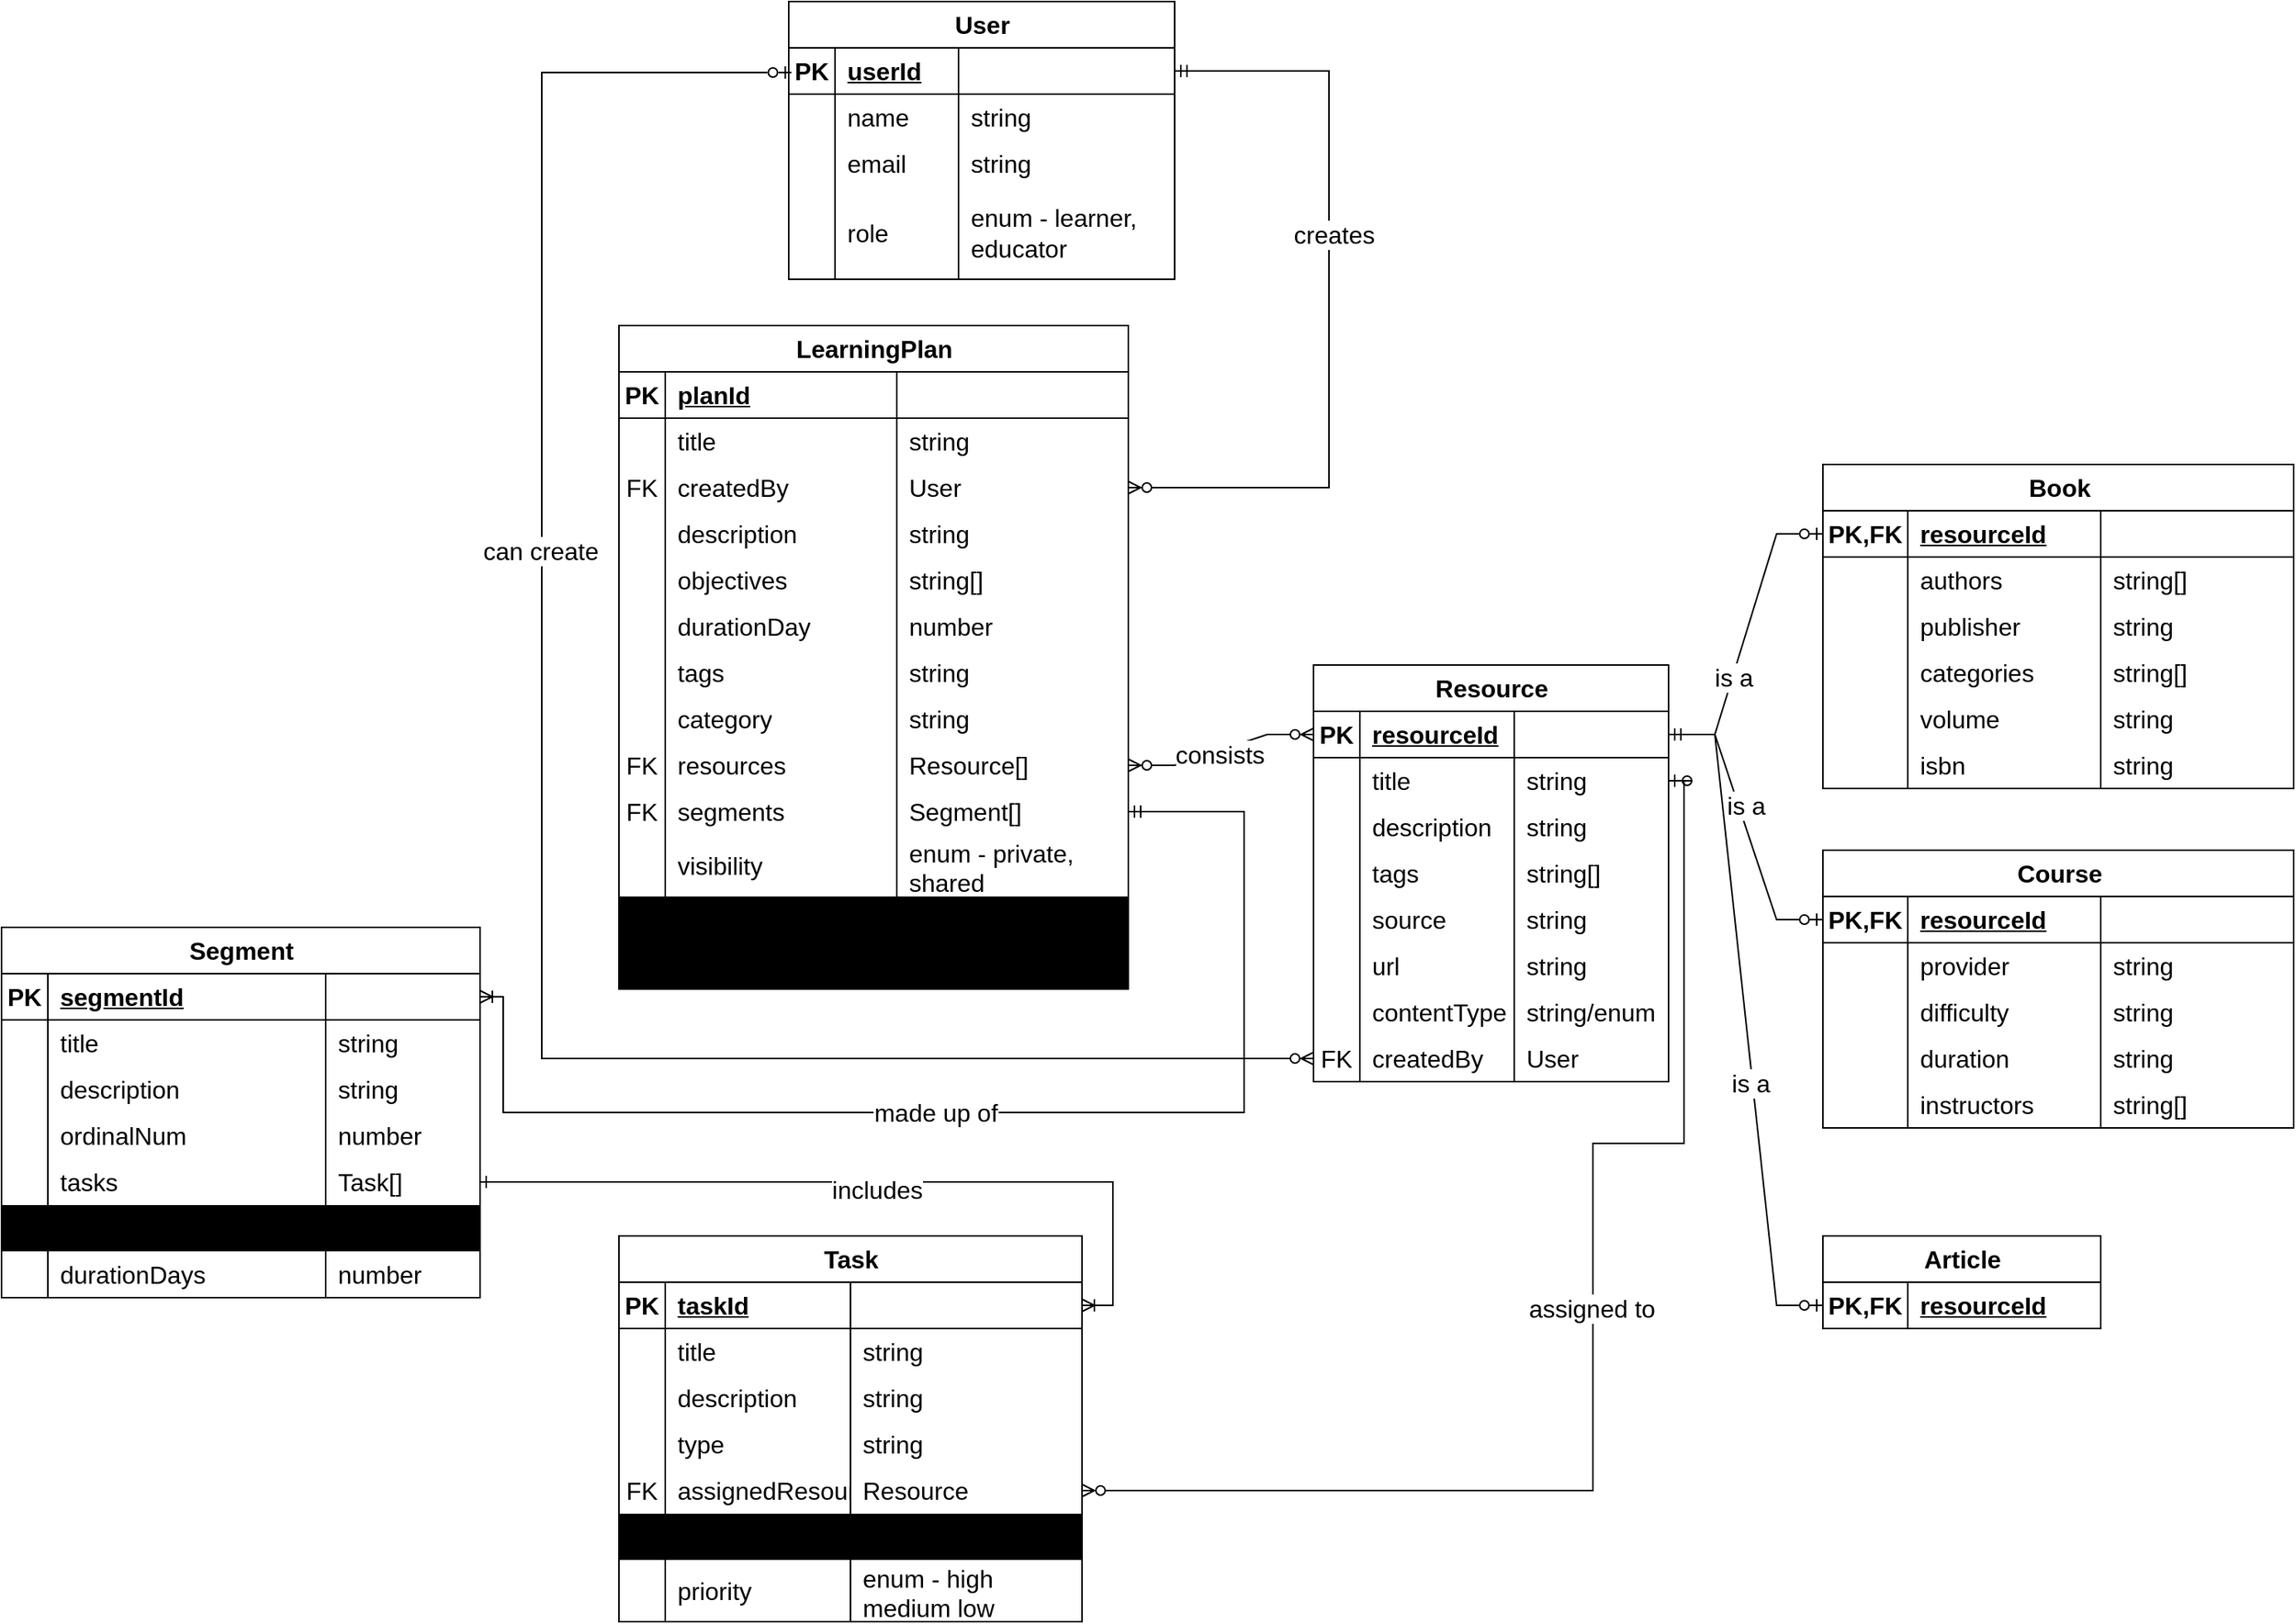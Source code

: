 <mxfile version="26.1.3">
  <diagram name="Page-1" id="jx2zI0lPovZFvY_ZxNBW">
    <mxGraphModel dx="2593" dy="1782" grid="1" gridSize="10" guides="1" tooltips="1" connect="1" arrows="1" fold="1" page="1" pageScale="1" pageWidth="850" pageHeight="1100" math="0" shadow="0">
      <root>
        <mxCell id="0" />
        <mxCell id="1" parent="0" />
        <mxCell id="u7GeKPIJZZq9M_yNa5PI-1" value="Resource" style="shape=table;startSize=30;container=1;collapsible=1;childLayout=tableLayout;fixedRows=1;rowLines=0;fontStyle=1;align=center;resizeLast=1;html=1;fontSize=16;" parent="1" vertex="1">
          <mxGeometry x="310" y="440" width="230" height="270" as="geometry" />
        </mxCell>
        <mxCell id="u7GeKPIJZZq9M_yNa5PI-2" value="" style="shape=tableRow;horizontal=0;startSize=0;swimlaneHead=0;swimlaneBody=0;fillColor=none;collapsible=0;dropTarget=0;points=[[0,0.5],[1,0.5]];portConstraint=eastwest;top=0;left=0;right=0;bottom=1;fontSize=16;" parent="u7GeKPIJZZq9M_yNa5PI-1" vertex="1">
          <mxGeometry y="30" width="230" height="30" as="geometry" />
        </mxCell>
        <mxCell id="u7GeKPIJZZq9M_yNa5PI-3" value="PK" style="shape=partialRectangle;connectable=0;fillColor=none;top=0;left=0;bottom=0;right=0;fontStyle=1;overflow=hidden;whiteSpace=wrap;html=1;fontSize=16;" parent="u7GeKPIJZZq9M_yNa5PI-2" vertex="1">
          <mxGeometry width="30" height="30" as="geometry">
            <mxRectangle width="30" height="30" as="alternateBounds" />
          </mxGeometry>
        </mxCell>
        <mxCell id="u7GeKPIJZZq9M_yNa5PI-4" value="resourceId" style="shape=partialRectangle;connectable=0;fillColor=none;top=0;left=0;bottom=0;right=0;align=left;spacingLeft=6;fontStyle=5;overflow=hidden;whiteSpace=wrap;html=1;fontSize=16;" parent="u7GeKPIJZZq9M_yNa5PI-2" vertex="1">
          <mxGeometry x="30" width="100.0" height="30" as="geometry">
            <mxRectangle width="100.0" height="30" as="alternateBounds" />
          </mxGeometry>
        </mxCell>
        <mxCell id="u7GeKPIJZZq9M_yNa5PI-5" value="" style="shape=partialRectangle;connectable=0;fillColor=none;top=0;left=0;bottom=0;right=0;align=left;spacingLeft=6;fontStyle=5;overflow=hidden;whiteSpace=wrap;html=1;fontSize=16;" parent="u7GeKPIJZZq9M_yNa5PI-2" vertex="1">
          <mxGeometry x="130.0" width="100.0" height="30" as="geometry">
            <mxRectangle width="100.0" height="30" as="alternateBounds" />
          </mxGeometry>
        </mxCell>
        <mxCell id="u7GeKPIJZZq9M_yNa5PI-6" value="" style="shape=tableRow;horizontal=0;startSize=0;swimlaneHead=0;swimlaneBody=0;fillColor=none;collapsible=0;dropTarget=0;points=[[0,0.5],[1,0.5]];portConstraint=eastwest;top=0;left=0;right=0;bottom=0;fontSize=16;" parent="u7GeKPIJZZq9M_yNa5PI-1" vertex="1">
          <mxGeometry y="60" width="230" height="30" as="geometry" />
        </mxCell>
        <mxCell id="u7GeKPIJZZq9M_yNa5PI-7" value="" style="shape=partialRectangle;connectable=0;fillColor=none;top=0;left=0;bottom=0;right=0;editable=1;overflow=hidden;whiteSpace=wrap;html=1;fontSize=16;" parent="u7GeKPIJZZq9M_yNa5PI-6" vertex="1">
          <mxGeometry width="30" height="30" as="geometry">
            <mxRectangle width="30" height="30" as="alternateBounds" />
          </mxGeometry>
        </mxCell>
        <mxCell id="u7GeKPIJZZq9M_yNa5PI-8" value="title" style="shape=partialRectangle;connectable=0;fillColor=none;top=0;left=0;bottom=0;right=0;align=left;spacingLeft=6;overflow=hidden;whiteSpace=wrap;html=1;fontSize=16;" parent="u7GeKPIJZZq9M_yNa5PI-6" vertex="1">
          <mxGeometry x="30" width="100.0" height="30" as="geometry">
            <mxRectangle width="100.0" height="30" as="alternateBounds" />
          </mxGeometry>
        </mxCell>
        <mxCell id="u7GeKPIJZZq9M_yNa5PI-9" value="string" style="shape=partialRectangle;connectable=0;fillColor=none;top=0;left=0;bottom=0;right=0;align=left;spacingLeft=6;overflow=hidden;whiteSpace=wrap;html=1;fontSize=16;" parent="u7GeKPIJZZq9M_yNa5PI-6" vertex="1">
          <mxGeometry x="130.0" width="100.0" height="30" as="geometry">
            <mxRectangle width="100.0" height="30" as="alternateBounds" />
          </mxGeometry>
        </mxCell>
        <mxCell id="u7GeKPIJZZq9M_yNa5PI-10" value="" style="shape=tableRow;horizontal=0;startSize=0;swimlaneHead=0;swimlaneBody=0;fillColor=none;collapsible=0;dropTarget=0;points=[[0,0.5],[1,0.5]];portConstraint=eastwest;top=0;left=0;right=0;bottom=0;fontSize=16;" parent="u7GeKPIJZZq9M_yNa5PI-1" vertex="1">
          <mxGeometry y="90" width="230" height="30" as="geometry" />
        </mxCell>
        <mxCell id="u7GeKPIJZZq9M_yNa5PI-11" value="" style="shape=partialRectangle;connectable=0;fillColor=none;top=0;left=0;bottom=0;right=0;editable=1;overflow=hidden;whiteSpace=wrap;html=1;fontSize=16;" parent="u7GeKPIJZZq9M_yNa5PI-10" vertex="1">
          <mxGeometry width="30" height="30" as="geometry">
            <mxRectangle width="30" height="30" as="alternateBounds" />
          </mxGeometry>
        </mxCell>
        <mxCell id="u7GeKPIJZZq9M_yNa5PI-12" value="description" style="shape=partialRectangle;connectable=0;fillColor=none;top=0;left=0;bottom=0;right=0;align=left;spacingLeft=6;overflow=hidden;whiteSpace=wrap;html=1;fontSize=16;" parent="u7GeKPIJZZq9M_yNa5PI-10" vertex="1">
          <mxGeometry x="30" width="100.0" height="30" as="geometry">
            <mxRectangle width="100.0" height="30" as="alternateBounds" />
          </mxGeometry>
        </mxCell>
        <mxCell id="u7GeKPIJZZq9M_yNa5PI-13" value="string" style="shape=partialRectangle;connectable=0;fillColor=none;top=0;left=0;bottom=0;right=0;align=left;spacingLeft=6;overflow=hidden;whiteSpace=wrap;html=1;fontSize=16;" parent="u7GeKPIJZZq9M_yNa5PI-10" vertex="1">
          <mxGeometry x="130.0" width="100.0" height="30" as="geometry">
            <mxRectangle width="100.0" height="30" as="alternateBounds" />
          </mxGeometry>
        </mxCell>
        <mxCell id="u7GeKPIJZZq9M_yNa5PI-14" value="" style="shape=tableRow;horizontal=0;startSize=0;swimlaneHead=0;swimlaneBody=0;fillColor=none;collapsible=0;dropTarget=0;points=[[0,0.5],[1,0.5]];portConstraint=eastwest;top=0;left=0;right=0;bottom=0;fontSize=16;" parent="u7GeKPIJZZq9M_yNa5PI-1" vertex="1">
          <mxGeometry y="120" width="230" height="30" as="geometry" />
        </mxCell>
        <mxCell id="u7GeKPIJZZq9M_yNa5PI-15" value="" style="shape=partialRectangle;connectable=0;fillColor=none;top=0;left=0;bottom=0;right=0;editable=1;overflow=hidden;whiteSpace=wrap;html=1;fontSize=16;" parent="u7GeKPIJZZq9M_yNa5PI-14" vertex="1">
          <mxGeometry width="30" height="30" as="geometry">
            <mxRectangle width="30" height="30" as="alternateBounds" />
          </mxGeometry>
        </mxCell>
        <mxCell id="u7GeKPIJZZq9M_yNa5PI-16" value="tags" style="shape=partialRectangle;connectable=0;fillColor=none;top=0;left=0;bottom=0;right=0;align=left;spacingLeft=6;overflow=hidden;whiteSpace=wrap;html=1;fontSize=16;" parent="u7GeKPIJZZq9M_yNa5PI-14" vertex="1">
          <mxGeometry x="30" width="100.0" height="30" as="geometry">
            <mxRectangle width="100.0" height="30" as="alternateBounds" />
          </mxGeometry>
        </mxCell>
        <mxCell id="u7GeKPIJZZq9M_yNa5PI-17" value="string[]" style="shape=partialRectangle;connectable=0;fillColor=none;top=0;left=0;bottom=0;right=0;align=left;spacingLeft=6;overflow=hidden;whiteSpace=wrap;html=1;fontSize=16;" parent="u7GeKPIJZZq9M_yNa5PI-14" vertex="1">
          <mxGeometry x="130.0" width="100.0" height="30" as="geometry">
            <mxRectangle width="100.0" height="30" as="alternateBounds" />
          </mxGeometry>
        </mxCell>
        <mxCell id="u7GeKPIJZZq9M_yNa5PI-18" style="shape=tableRow;horizontal=0;startSize=0;swimlaneHead=0;swimlaneBody=0;fillColor=none;collapsible=0;dropTarget=0;points=[[0,0.5],[1,0.5]];portConstraint=eastwest;top=0;left=0;right=0;bottom=0;fontSize=16;" parent="u7GeKPIJZZq9M_yNa5PI-1" vertex="1">
          <mxGeometry y="150" width="230" height="30" as="geometry" />
        </mxCell>
        <mxCell id="u7GeKPIJZZq9M_yNa5PI-19" style="shape=partialRectangle;connectable=0;fillColor=none;top=0;left=0;bottom=0;right=0;editable=1;overflow=hidden;whiteSpace=wrap;html=1;fontSize=16;" parent="u7GeKPIJZZq9M_yNa5PI-18" vertex="1">
          <mxGeometry width="30" height="30" as="geometry">
            <mxRectangle width="30" height="30" as="alternateBounds" />
          </mxGeometry>
        </mxCell>
        <mxCell id="u7GeKPIJZZq9M_yNa5PI-20" value="source" style="shape=partialRectangle;connectable=0;fillColor=none;top=0;left=0;bottom=0;right=0;align=left;spacingLeft=6;overflow=hidden;whiteSpace=wrap;html=1;fontSize=16;" parent="u7GeKPIJZZq9M_yNa5PI-18" vertex="1">
          <mxGeometry x="30" width="100.0" height="30" as="geometry">
            <mxRectangle width="100.0" height="30" as="alternateBounds" />
          </mxGeometry>
        </mxCell>
        <mxCell id="u7GeKPIJZZq9M_yNa5PI-21" value="string" style="shape=partialRectangle;connectable=0;fillColor=none;top=0;left=0;bottom=0;right=0;align=left;spacingLeft=6;overflow=hidden;whiteSpace=wrap;html=1;fontSize=16;" parent="u7GeKPIJZZq9M_yNa5PI-18" vertex="1">
          <mxGeometry x="130.0" width="100.0" height="30" as="geometry">
            <mxRectangle width="100.0" height="30" as="alternateBounds" />
          </mxGeometry>
        </mxCell>
        <mxCell id="u7GeKPIJZZq9M_yNa5PI-22" style="shape=tableRow;horizontal=0;startSize=0;swimlaneHead=0;swimlaneBody=0;fillColor=none;collapsible=0;dropTarget=0;points=[[0,0.5],[1,0.5]];portConstraint=eastwest;top=0;left=0;right=0;bottom=0;fontSize=16;" parent="u7GeKPIJZZq9M_yNa5PI-1" vertex="1">
          <mxGeometry y="180" width="230" height="30" as="geometry" />
        </mxCell>
        <mxCell id="u7GeKPIJZZq9M_yNa5PI-23" style="shape=partialRectangle;connectable=0;fillColor=none;top=0;left=0;bottom=0;right=0;editable=1;overflow=hidden;whiteSpace=wrap;html=1;fontSize=16;" parent="u7GeKPIJZZq9M_yNa5PI-22" vertex="1">
          <mxGeometry width="30" height="30" as="geometry">
            <mxRectangle width="30" height="30" as="alternateBounds" />
          </mxGeometry>
        </mxCell>
        <mxCell id="u7GeKPIJZZq9M_yNa5PI-24" value="url" style="shape=partialRectangle;connectable=0;fillColor=none;top=0;left=0;bottom=0;right=0;align=left;spacingLeft=6;overflow=hidden;whiteSpace=wrap;html=1;fontSize=16;" parent="u7GeKPIJZZq9M_yNa5PI-22" vertex="1">
          <mxGeometry x="30" width="100.0" height="30" as="geometry">
            <mxRectangle width="100.0" height="30" as="alternateBounds" />
          </mxGeometry>
        </mxCell>
        <mxCell id="u7GeKPIJZZq9M_yNa5PI-25" value="string" style="shape=partialRectangle;connectable=0;fillColor=none;top=0;left=0;bottom=0;right=0;align=left;spacingLeft=6;overflow=hidden;whiteSpace=wrap;html=1;fontSize=16;" parent="u7GeKPIJZZq9M_yNa5PI-22" vertex="1">
          <mxGeometry x="130.0" width="100.0" height="30" as="geometry">
            <mxRectangle width="100.0" height="30" as="alternateBounds" />
          </mxGeometry>
        </mxCell>
        <mxCell id="u7GeKPIJZZq9M_yNa5PI-26" style="shape=tableRow;horizontal=0;startSize=0;swimlaneHead=0;swimlaneBody=0;fillColor=none;collapsible=0;dropTarget=0;points=[[0,0.5],[1,0.5]];portConstraint=eastwest;top=0;left=0;right=0;bottom=0;fontSize=16;" parent="u7GeKPIJZZq9M_yNa5PI-1" vertex="1">
          <mxGeometry y="210" width="230" height="30" as="geometry" />
        </mxCell>
        <mxCell id="u7GeKPIJZZq9M_yNa5PI-27" style="shape=partialRectangle;connectable=0;fillColor=none;top=0;left=0;bottom=0;right=0;editable=1;overflow=hidden;whiteSpace=wrap;html=1;fontSize=16;" parent="u7GeKPIJZZq9M_yNa5PI-26" vertex="1">
          <mxGeometry width="30" height="30" as="geometry">
            <mxRectangle width="30" height="30" as="alternateBounds" />
          </mxGeometry>
        </mxCell>
        <mxCell id="u7GeKPIJZZq9M_yNa5PI-28" value="contentType" style="shape=partialRectangle;connectable=0;fillColor=none;top=0;left=0;bottom=0;right=0;align=left;spacingLeft=6;overflow=hidden;whiteSpace=wrap;html=1;fontSize=16;" parent="u7GeKPIJZZq9M_yNa5PI-26" vertex="1">
          <mxGeometry x="30" width="100.0" height="30" as="geometry">
            <mxRectangle width="100.0" height="30" as="alternateBounds" />
          </mxGeometry>
        </mxCell>
        <mxCell id="u7GeKPIJZZq9M_yNa5PI-29" value="string/enum" style="shape=partialRectangle;connectable=0;fillColor=none;top=0;left=0;bottom=0;right=0;align=left;spacingLeft=6;overflow=hidden;whiteSpace=wrap;html=1;fontSize=16;" parent="u7GeKPIJZZq9M_yNa5PI-26" vertex="1">
          <mxGeometry x="130.0" width="100.0" height="30" as="geometry">
            <mxRectangle width="100.0" height="30" as="alternateBounds" />
          </mxGeometry>
        </mxCell>
        <mxCell id="u7GeKPIJZZq9M_yNa5PI-338" style="shape=tableRow;horizontal=0;startSize=0;swimlaneHead=0;swimlaneBody=0;fillColor=none;collapsible=0;dropTarget=0;points=[[0,0.5],[1,0.5]];portConstraint=eastwest;top=0;left=0;right=0;bottom=0;fontSize=16;" parent="u7GeKPIJZZq9M_yNa5PI-1" vertex="1">
          <mxGeometry y="240" width="230" height="30" as="geometry" />
        </mxCell>
        <mxCell id="u7GeKPIJZZq9M_yNa5PI-339" value="FK" style="shape=partialRectangle;connectable=0;fillColor=none;top=0;left=0;bottom=0;right=0;editable=1;overflow=hidden;whiteSpace=wrap;html=1;fontSize=16;" parent="u7GeKPIJZZq9M_yNa5PI-338" vertex="1">
          <mxGeometry width="30" height="30" as="geometry">
            <mxRectangle width="30" height="30" as="alternateBounds" />
          </mxGeometry>
        </mxCell>
        <mxCell id="u7GeKPIJZZq9M_yNa5PI-340" value="createdBy" style="shape=partialRectangle;connectable=0;fillColor=none;top=0;left=0;bottom=0;right=0;align=left;spacingLeft=6;overflow=hidden;whiteSpace=wrap;html=1;fontSize=16;" parent="u7GeKPIJZZq9M_yNa5PI-338" vertex="1">
          <mxGeometry x="30" width="100.0" height="30" as="geometry">
            <mxRectangle width="100.0" height="30" as="alternateBounds" />
          </mxGeometry>
        </mxCell>
        <mxCell id="u7GeKPIJZZq9M_yNa5PI-341" value="User" style="shape=partialRectangle;connectable=0;fillColor=none;top=0;left=0;bottom=0;right=0;align=left;spacingLeft=6;overflow=hidden;whiteSpace=wrap;html=1;fontSize=16;" parent="u7GeKPIJZZq9M_yNa5PI-338" vertex="1">
          <mxGeometry x="130.0" width="100.0" height="30" as="geometry">
            <mxRectangle width="100.0" height="30" as="alternateBounds" />
          </mxGeometry>
        </mxCell>
        <mxCell id="u7GeKPIJZZq9M_yNa5PI-30" value="Book" style="shape=table;startSize=30;container=1;collapsible=1;childLayout=tableLayout;fixedRows=1;rowLines=0;fontStyle=1;align=center;resizeLast=1;html=1;fontSize=16;" parent="1" vertex="1">
          <mxGeometry x="640" y="310" width="305" height="210" as="geometry" />
        </mxCell>
        <mxCell id="u7GeKPIJZZq9M_yNa5PI-31" value="" style="shape=tableRow;horizontal=0;startSize=0;swimlaneHead=0;swimlaneBody=0;fillColor=none;collapsible=0;dropTarget=0;points=[[0,0.5],[1,0.5]];portConstraint=eastwest;top=0;left=0;right=0;bottom=1;fontSize=16;" parent="u7GeKPIJZZq9M_yNa5PI-30" vertex="1">
          <mxGeometry y="30" width="305" height="30" as="geometry" />
        </mxCell>
        <mxCell id="u7GeKPIJZZq9M_yNa5PI-32" value="PK,FK" style="shape=partialRectangle;connectable=0;fillColor=none;top=0;left=0;bottom=0;right=0;fontStyle=1;overflow=hidden;whiteSpace=wrap;html=1;fontSize=16;" parent="u7GeKPIJZZq9M_yNa5PI-31" vertex="1">
          <mxGeometry width="55" height="30" as="geometry">
            <mxRectangle width="55" height="30" as="alternateBounds" />
          </mxGeometry>
        </mxCell>
        <mxCell id="u7GeKPIJZZq9M_yNa5PI-33" value="resourceId" style="shape=partialRectangle;connectable=0;fillColor=none;top=0;left=0;bottom=0;right=0;align=left;spacingLeft=6;fontStyle=5;overflow=hidden;whiteSpace=wrap;html=1;fontSize=16;" parent="u7GeKPIJZZq9M_yNa5PI-31" vertex="1">
          <mxGeometry x="55" width="125" height="30" as="geometry">
            <mxRectangle width="125" height="30" as="alternateBounds" />
          </mxGeometry>
        </mxCell>
        <mxCell id="u7GeKPIJZZq9M_yNa5PI-139" style="shape=partialRectangle;connectable=0;fillColor=none;top=0;left=0;bottom=0;right=0;align=left;spacingLeft=6;fontStyle=5;overflow=hidden;whiteSpace=wrap;html=1;fontSize=16;" parent="u7GeKPIJZZq9M_yNa5PI-31" vertex="1">
          <mxGeometry x="180" width="125" height="30" as="geometry">
            <mxRectangle width="125" height="30" as="alternateBounds" />
          </mxGeometry>
        </mxCell>
        <mxCell id="u7GeKPIJZZq9M_yNa5PI-34" value="" style="shape=tableRow;horizontal=0;startSize=0;swimlaneHead=0;swimlaneBody=0;fillColor=none;collapsible=0;dropTarget=0;points=[[0,0.5],[1,0.5]];portConstraint=eastwest;top=0;left=0;right=0;bottom=0;fontSize=16;" parent="u7GeKPIJZZq9M_yNa5PI-30" vertex="1">
          <mxGeometry y="60" width="305" height="30" as="geometry" />
        </mxCell>
        <mxCell id="u7GeKPIJZZq9M_yNa5PI-35" value="" style="shape=partialRectangle;connectable=0;fillColor=none;top=0;left=0;bottom=0;right=0;editable=1;overflow=hidden;whiteSpace=wrap;html=1;fontSize=16;" parent="u7GeKPIJZZq9M_yNa5PI-34" vertex="1">
          <mxGeometry width="55" height="30" as="geometry">
            <mxRectangle width="55" height="30" as="alternateBounds" />
          </mxGeometry>
        </mxCell>
        <mxCell id="u7GeKPIJZZq9M_yNa5PI-36" value="authors" style="shape=partialRectangle;connectable=0;fillColor=none;top=0;left=0;bottom=0;right=0;align=left;spacingLeft=6;overflow=hidden;whiteSpace=wrap;html=1;fontSize=16;" parent="u7GeKPIJZZq9M_yNa5PI-34" vertex="1">
          <mxGeometry x="55" width="125" height="30" as="geometry">
            <mxRectangle width="125" height="30" as="alternateBounds" />
          </mxGeometry>
        </mxCell>
        <mxCell id="u7GeKPIJZZq9M_yNa5PI-140" value="string[]" style="shape=partialRectangle;connectable=0;fillColor=none;top=0;left=0;bottom=0;right=0;align=left;spacingLeft=6;overflow=hidden;whiteSpace=wrap;html=1;fontSize=16;" parent="u7GeKPIJZZq9M_yNa5PI-34" vertex="1">
          <mxGeometry x="180" width="125" height="30" as="geometry">
            <mxRectangle width="125" height="30" as="alternateBounds" />
          </mxGeometry>
        </mxCell>
        <mxCell id="u7GeKPIJZZq9M_yNa5PI-37" value="" style="shape=tableRow;horizontal=0;startSize=0;swimlaneHead=0;swimlaneBody=0;fillColor=none;collapsible=0;dropTarget=0;points=[[0,0.5],[1,0.5]];portConstraint=eastwest;top=0;left=0;right=0;bottom=0;fontSize=16;" parent="u7GeKPIJZZq9M_yNa5PI-30" vertex="1">
          <mxGeometry y="90" width="305" height="30" as="geometry" />
        </mxCell>
        <mxCell id="u7GeKPIJZZq9M_yNa5PI-38" value="" style="shape=partialRectangle;connectable=0;fillColor=none;top=0;left=0;bottom=0;right=0;editable=1;overflow=hidden;whiteSpace=wrap;html=1;fontSize=16;" parent="u7GeKPIJZZq9M_yNa5PI-37" vertex="1">
          <mxGeometry width="55" height="30" as="geometry">
            <mxRectangle width="55" height="30" as="alternateBounds" />
          </mxGeometry>
        </mxCell>
        <mxCell id="u7GeKPIJZZq9M_yNa5PI-39" value="publisher" style="shape=partialRectangle;connectable=0;fillColor=none;top=0;left=0;bottom=0;right=0;align=left;spacingLeft=6;overflow=hidden;whiteSpace=wrap;html=1;fontSize=16;" parent="u7GeKPIJZZq9M_yNa5PI-37" vertex="1">
          <mxGeometry x="55" width="125" height="30" as="geometry">
            <mxRectangle width="125" height="30" as="alternateBounds" />
          </mxGeometry>
        </mxCell>
        <mxCell id="u7GeKPIJZZq9M_yNa5PI-141" value="string" style="shape=partialRectangle;connectable=0;fillColor=none;top=0;left=0;bottom=0;right=0;align=left;spacingLeft=6;overflow=hidden;whiteSpace=wrap;html=1;fontSize=16;" parent="u7GeKPIJZZq9M_yNa5PI-37" vertex="1">
          <mxGeometry x="180" width="125" height="30" as="geometry">
            <mxRectangle width="125" height="30" as="alternateBounds" />
          </mxGeometry>
        </mxCell>
        <mxCell id="u7GeKPIJZZq9M_yNa5PI-40" value="" style="shape=tableRow;horizontal=0;startSize=0;swimlaneHead=0;swimlaneBody=0;fillColor=none;collapsible=0;dropTarget=0;points=[[0,0.5],[1,0.5]];portConstraint=eastwest;top=0;left=0;right=0;bottom=0;fontSize=16;" parent="u7GeKPIJZZq9M_yNa5PI-30" vertex="1">
          <mxGeometry y="120" width="305" height="30" as="geometry" />
        </mxCell>
        <mxCell id="u7GeKPIJZZq9M_yNa5PI-41" value="" style="shape=partialRectangle;connectable=0;fillColor=none;top=0;left=0;bottom=0;right=0;editable=1;overflow=hidden;whiteSpace=wrap;html=1;fontSize=16;" parent="u7GeKPIJZZq9M_yNa5PI-40" vertex="1">
          <mxGeometry width="55" height="30" as="geometry">
            <mxRectangle width="55" height="30" as="alternateBounds" />
          </mxGeometry>
        </mxCell>
        <mxCell id="u7GeKPIJZZq9M_yNa5PI-42" value="categories" style="shape=partialRectangle;connectable=0;fillColor=none;top=0;left=0;bottom=0;right=0;align=left;spacingLeft=6;overflow=hidden;whiteSpace=wrap;html=1;fontSize=16;" parent="u7GeKPIJZZq9M_yNa5PI-40" vertex="1">
          <mxGeometry x="55" width="125" height="30" as="geometry">
            <mxRectangle width="125" height="30" as="alternateBounds" />
          </mxGeometry>
        </mxCell>
        <mxCell id="u7GeKPIJZZq9M_yNa5PI-142" value="string[]" style="shape=partialRectangle;connectable=0;fillColor=none;top=0;left=0;bottom=0;right=0;align=left;spacingLeft=6;overflow=hidden;whiteSpace=wrap;html=1;fontSize=16;" parent="u7GeKPIJZZq9M_yNa5PI-40" vertex="1">
          <mxGeometry x="180" width="125" height="30" as="geometry">
            <mxRectangle width="125" height="30" as="alternateBounds" />
          </mxGeometry>
        </mxCell>
        <mxCell id="u7GeKPIJZZq9M_yNa5PI-43" style="shape=tableRow;horizontal=0;startSize=0;swimlaneHead=0;swimlaneBody=0;fillColor=none;collapsible=0;dropTarget=0;points=[[0,0.5],[1,0.5]];portConstraint=eastwest;top=0;left=0;right=0;bottom=0;fontSize=16;" parent="u7GeKPIJZZq9M_yNa5PI-30" vertex="1">
          <mxGeometry y="150" width="305" height="30" as="geometry" />
        </mxCell>
        <mxCell id="u7GeKPIJZZq9M_yNa5PI-44" style="shape=partialRectangle;connectable=0;fillColor=none;top=0;left=0;bottom=0;right=0;editable=1;overflow=hidden;whiteSpace=wrap;html=1;fontSize=16;" parent="u7GeKPIJZZq9M_yNa5PI-43" vertex="1">
          <mxGeometry width="55" height="30" as="geometry">
            <mxRectangle width="55" height="30" as="alternateBounds" />
          </mxGeometry>
        </mxCell>
        <mxCell id="u7GeKPIJZZq9M_yNa5PI-45" value="volume" style="shape=partialRectangle;connectable=0;fillColor=none;top=0;left=0;bottom=0;right=0;align=left;spacingLeft=6;overflow=hidden;whiteSpace=wrap;html=1;fontSize=16;" parent="u7GeKPIJZZq9M_yNa5PI-43" vertex="1">
          <mxGeometry x="55" width="125" height="30" as="geometry">
            <mxRectangle width="125" height="30" as="alternateBounds" />
          </mxGeometry>
        </mxCell>
        <mxCell id="u7GeKPIJZZq9M_yNa5PI-143" value="string" style="shape=partialRectangle;connectable=0;fillColor=none;top=0;left=0;bottom=0;right=0;align=left;spacingLeft=6;overflow=hidden;whiteSpace=wrap;html=1;fontSize=16;" parent="u7GeKPIJZZq9M_yNa5PI-43" vertex="1">
          <mxGeometry x="180" width="125" height="30" as="geometry">
            <mxRectangle width="125" height="30" as="alternateBounds" />
          </mxGeometry>
        </mxCell>
        <mxCell id="u7GeKPIJZZq9M_yNa5PI-46" style="shape=tableRow;horizontal=0;startSize=0;swimlaneHead=0;swimlaneBody=0;fillColor=none;collapsible=0;dropTarget=0;points=[[0,0.5],[1,0.5]];portConstraint=eastwest;top=0;left=0;right=0;bottom=0;fontSize=16;" parent="u7GeKPIJZZq9M_yNa5PI-30" vertex="1">
          <mxGeometry y="180" width="305" height="30" as="geometry" />
        </mxCell>
        <mxCell id="u7GeKPIJZZq9M_yNa5PI-47" style="shape=partialRectangle;connectable=0;fillColor=none;top=0;left=0;bottom=0;right=0;editable=1;overflow=hidden;whiteSpace=wrap;html=1;fontSize=16;" parent="u7GeKPIJZZq9M_yNa5PI-46" vertex="1">
          <mxGeometry width="55" height="30" as="geometry">
            <mxRectangle width="55" height="30" as="alternateBounds" />
          </mxGeometry>
        </mxCell>
        <mxCell id="u7GeKPIJZZq9M_yNa5PI-48" value="isbn" style="shape=partialRectangle;connectable=0;fillColor=none;top=0;left=0;bottom=0;right=0;align=left;spacingLeft=6;overflow=hidden;whiteSpace=wrap;html=1;fontSize=16;" parent="u7GeKPIJZZq9M_yNa5PI-46" vertex="1">
          <mxGeometry x="55" width="125" height="30" as="geometry">
            <mxRectangle width="125" height="30" as="alternateBounds" />
          </mxGeometry>
        </mxCell>
        <mxCell id="u7GeKPIJZZq9M_yNa5PI-144" value="string" style="shape=partialRectangle;connectable=0;fillColor=none;top=0;left=0;bottom=0;right=0;align=left;spacingLeft=6;overflow=hidden;whiteSpace=wrap;html=1;fontSize=16;" parent="u7GeKPIJZZq9M_yNa5PI-46" vertex="1">
          <mxGeometry x="180" width="125" height="30" as="geometry">
            <mxRectangle width="125" height="30" as="alternateBounds" />
          </mxGeometry>
        </mxCell>
        <mxCell id="u7GeKPIJZZq9M_yNa5PI-49" value="" style="edgeStyle=entityRelationEdgeStyle;fontSize=16;html=1;endArrow=ERzeroToOne;startArrow=ERmandOne;rounded=0;exitX=1;exitY=0.5;exitDx=0;exitDy=0;entryX=0;entryY=0.5;entryDx=0;entryDy=0;endFill=0;" parent="1" source="u7GeKPIJZZq9M_yNa5PI-2" target="u7GeKPIJZZq9M_yNa5PI-31" edge="1">
          <mxGeometry width="100" height="100" relative="1" as="geometry">
            <mxPoint x="470" y="660" as="sourcePoint" />
            <mxPoint x="570" y="560" as="targetPoint" />
          </mxGeometry>
        </mxCell>
        <mxCell id="u7GeKPIJZZq9M_yNa5PI-350" value="is a" style="edgeLabel;html=1;align=center;verticalAlign=middle;resizable=0;points=[];fontSize=16;" parent="u7GeKPIJZZq9M_yNa5PI-49" vertex="1" connectable="0">
          <mxGeometry x="-0.294" relative="1" as="geometry">
            <mxPoint as="offset" />
          </mxGeometry>
        </mxCell>
        <mxCell id="u7GeKPIJZZq9M_yNa5PI-50" value="Course" style="shape=table;startSize=30;container=1;collapsible=1;childLayout=tableLayout;fixedRows=1;rowLines=0;fontStyle=1;align=center;resizeLast=1;html=1;fontSize=16;" parent="1" vertex="1">
          <mxGeometry x="640" y="560" width="305" height="180" as="geometry" />
        </mxCell>
        <mxCell id="u7GeKPIJZZq9M_yNa5PI-51" value="" style="shape=tableRow;horizontal=0;startSize=0;swimlaneHead=0;swimlaneBody=0;fillColor=none;collapsible=0;dropTarget=0;points=[[0,0.5],[1,0.5]];portConstraint=eastwest;top=0;left=0;right=0;bottom=1;fontSize=16;" parent="u7GeKPIJZZq9M_yNa5PI-50" vertex="1">
          <mxGeometry y="30" width="305" height="30" as="geometry" />
        </mxCell>
        <mxCell id="u7GeKPIJZZq9M_yNa5PI-52" value="PK,FK" style="shape=partialRectangle;connectable=0;fillColor=none;top=0;left=0;bottom=0;right=0;fontStyle=1;overflow=hidden;whiteSpace=wrap;html=1;fontSize=16;" parent="u7GeKPIJZZq9M_yNa5PI-51" vertex="1">
          <mxGeometry width="55" height="30" as="geometry">
            <mxRectangle width="55" height="30" as="alternateBounds" />
          </mxGeometry>
        </mxCell>
        <mxCell id="u7GeKPIJZZq9M_yNa5PI-53" value="resourceId" style="shape=partialRectangle;connectable=0;fillColor=none;top=0;left=0;bottom=0;right=0;align=left;spacingLeft=6;fontStyle=5;overflow=hidden;whiteSpace=wrap;html=1;fontSize=16;" parent="u7GeKPIJZZq9M_yNa5PI-51" vertex="1">
          <mxGeometry x="55" width="125" height="30" as="geometry">
            <mxRectangle width="125" height="30" as="alternateBounds" />
          </mxGeometry>
        </mxCell>
        <mxCell id="u7GeKPIJZZq9M_yNa5PI-145" style="shape=partialRectangle;connectable=0;fillColor=none;top=0;left=0;bottom=0;right=0;align=left;spacingLeft=6;fontStyle=5;overflow=hidden;whiteSpace=wrap;html=1;fontSize=16;" parent="u7GeKPIJZZq9M_yNa5PI-51" vertex="1">
          <mxGeometry x="180" width="125" height="30" as="geometry">
            <mxRectangle width="125" height="30" as="alternateBounds" />
          </mxGeometry>
        </mxCell>
        <mxCell id="u7GeKPIJZZq9M_yNa5PI-54" value="" style="shape=tableRow;horizontal=0;startSize=0;swimlaneHead=0;swimlaneBody=0;fillColor=none;collapsible=0;dropTarget=0;points=[[0,0.5],[1,0.5]];portConstraint=eastwest;top=0;left=0;right=0;bottom=0;fontSize=16;" parent="u7GeKPIJZZq9M_yNa5PI-50" vertex="1">
          <mxGeometry y="60" width="305" height="30" as="geometry" />
        </mxCell>
        <mxCell id="u7GeKPIJZZq9M_yNa5PI-55" value="" style="shape=partialRectangle;connectable=0;fillColor=none;top=0;left=0;bottom=0;right=0;editable=1;overflow=hidden;whiteSpace=wrap;html=1;fontSize=16;" parent="u7GeKPIJZZq9M_yNa5PI-54" vertex="1">
          <mxGeometry width="55" height="30" as="geometry">
            <mxRectangle width="55" height="30" as="alternateBounds" />
          </mxGeometry>
        </mxCell>
        <mxCell id="u7GeKPIJZZq9M_yNa5PI-56" value="provider" style="shape=partialRectangle;connectable=0;fillColor=none;top=0;left=0;bottom=0;right=0;align=left;spacingLeft=6;overflow=hidden;whiteSpace=wrap;html=1;fontSize=16;" parent="u7GeKPIJZZq9M_yNa5PI-54" vertex="1">
          <mxGeometry x="55" width="125" height="30" as="geometry">
            <mxRectangle width="125" height="30" as="alternateBounds" />
          </mxGeometry>
        </mxCell>
        <mxCell id="u7GeKPIJZZq9M_yNa5PI-146" value="string" style="shape=partialRectangle;connectable=0;fillColor=none;top=0;left=0;bottom=0;right=0;align=left;spacingLeft=6;overflow=hidden;whiteSpace=wrap;html=1;fontSize=16;" parent="u7GeKPIJZZq9M_yNa5PI-54" vertex="1">
          <mxGeometry x="180" width="125" height="30" as="geometry">
            <mxRectangle width="125" height="30" as="alternateBounds" />
          </mxGeometry>
        </mxCell>
        <mxCell id="u7GeKPIJZZq9M_yNa5PI-57" value="" style="shape=tableRow;horizontal=0;startSize=0;swimlaneHead=0;swimlaneBody=0;fillColor=none;collapsible=0;dropTarget=0;points=[[0,0.5],[1,0.5]];portConstraint=eastwest;top=0;left=0;right=0;bottom=0;fontSize=16;" parent="u7GeKPIJZZq9M_yNa5PI-50" vertex="1">
          <mxGeometry y="90" width="305" height="30" as="geometry" />
        </mxCell>
        <mxCell id="u7GeKPIJZZq9M_yNa5PI-58" value="" style="shape=partialRectangle;connectable=0;fillColor=none;top=0;left=0;bottom=0;right=0;editable=1;overflow=hidden;whiteSpace=wrap;html=1;fontSize=16;" parent="u7GeKPIJZZq9M_yNa5PI-57" vertex="1">
          <mxGeometry width="55" height="30" as="geometry">
            <mxRectangle width="55" height="30" as="alternateBounds" />
          </mxGeometry>
        </mxCell>
        <mxCell id="u7GeKPIJZZq9M_yNa5PI-59" value="difficulty" style="shape=partialRectangle;connectable=0;fillColor=none;top=0;left=0;bottom=0;right=0;align=left;spacingLeft=6;overflow=hidden;whiteSpace=wrap;html=1;fontSize=16;" parent="u7GeKPIJZZq9M_yNa5PI-57" vertex="1">
          <mxGeometry x="55" width="125" height="30" as="geometry">
            <mxRectangle width="125" height="30" as="alternateBounds" />
          </mxGeometry>
        </mxCell>
        <mxCell id="u7GeKPIJZZq9M_yNa5PI-147" value="string" style="shape=partialRectangle;connectable=0;fillColor=none;top=0;left=0;bottom=0;right=0;align=left;spacingLeft=6;overflow=hidden;whiteSpace=wrap;html=1;fontSize=16;" parent="u7GeKPIJZZq9M_yNa5PI-57" vertex="1">
          <mxGeometry x="180" width="125" height="30" as="geometry">
            <mxRectangle width="125" height="30" as="alternateBounds" />
          </mxGeometry>
        </mxCell>
        <mxCell id="u7GeKPIJZZq9M_yNa5PI-60" value="" style="shape=tableRow;horizontal=0;startSize=0;swimlaneHead=0;swimlaneBody=0;fillColor=none;collapsible=0;dropTarget=0;points=[[0,0.5],[1,0.5]];portConstraint=eastwest;top=0;left=0;right=0;bottom=0;fontSize=16;" parent="u7GeKPIJZZq9M_yNa5PI-50" vertex="1">
          <mxGeometry y="120" width="305" height="30" as="geometry" />
        </mxCell>
        <mxCell id="u7GeKPIJZZq9M_yNa5PI-61" value="" style="shape=partialRectangle;connectable=0;fillColor=none;top=0;left=0;bottom=0;right=0;editable=1;overflow=hidden;whiteSpace=wrap;html=1;fontSize=16;" parent="u7GeKPIJZZq9M_yNa5PI-60" vertex="1">
          <mxGeometry width="55" height="30" as="geometry">
            <mxRectangle width="55" height="30" as="alternateBounds" />
          </mxGeometry>
        </mxCell>
        <mxCell id="u7GeKPIJZZq9M_yNa5PI-62" value="duration" style="shape=partialRectangle;connectable=0;fillColor=none;top=0;left=0;bottom=0;right=0;align=left;spacingLeft=6;overflow=hidden;whiteSpace=wrap;html=1;fontSize=16;" parent="u7GeKPIJZZq9M_yNa5PI-60" vertex="1">
          <mxGeometry x="55" width="125" height="30" as="geometry">
            <mxRectangle width="125" height="30" as="alternateBounds" />
          </mxGeometry>
        </mxCell>
        <mxCell id="u7GeKPIJZZq9M_yNa5PI-148" value="string" style="shape=partialRectangle;connectable=0;fillColor=none;top=0;left=0;bottom=0;right=0;align=left;spacingLeft=6;overflow=hidden;whiteSpace=wrap;html=1;fontSize=16;" parent="u7GeKPIJZZq9M_yNa5PI-60" vertex="1">
          <mxGeometry x="180" width="125" height="30" as="geometry">
            <mxRectangle width="125" height="30" as="alternateBounds" />
          </mxGeometry>
        </mxCell>
        <mxCell id="u7GeKPIJZZq9M_yNa5PI-63" style="shape=tableRow;horizontal=0;startSize=0;swimlaneHead=0;swimlaneBody=0;fillColor=none;collapsible=0;dropTarget=0;points=[[0,0.5],[1,0.5]];portConstraint=eastwest;top=0;left=0;right=0;bottom=0;fontSize=16;" parent="u7GeKPIJZZq9M_yNa5PI-50" vertex="1">
          <mxGeometry y="150" width="305" height="30" as="geometry" />
        </mxCell>
        <mxCell id="u7GeKPIJZZq9M_yNa5PI-64" style="shape=partialRectangle;connectable=0;fillColor=none;top=0;left=0;bottom=0;right=0;editable=1;overflow=hidden;whiteSpace=wrap;html=1;fontSize=16;" parent="u7GeKPIJZZq9M_yNa5PI-63" vertex="1">
          <mxGeometry width="55" height="30" as="geometry">
            <mxRectangle width="55" height="30" as="alternateBounds" />
          </mxGeometry>
        </mxCell>
        <mxCell id="u7GeKPIJZZq9M_yNa5PI-65" value="instructors" style="shape=partialRectangle;connectable=0;fillColor=none;top=0;left=0;bottom=0;right=0;align=left;spacingLeft=6;overflow=hidden;whiteSpace=wrap;html=1;fontSize=16;" parent="u7GeKPIJZZq9M_yNa5PI-63" vertex="1">
          <mxGeometry x="55" width="125" height="30" as="geometry">
            <mxRectangle width="125" height="30" as="alternateBounds" />
          </mxGeometry>
        </mxCell>
        <mxCell id="u7GeKPIJZZq9M_yNa5PI-149" value="string[]" style="shape=partialRectangle;connectable=0;fillColor=none;top=0;left=0;bottom=0;right=0;align=left;spacingLeft=6;overflow=hidden;whiteSpace=wrap;html=1;fontSize=16;" parent="u7GeKPIJZZq9M_yNa5PI-63" vertex="1">
          <mxGeometry x="180" width="125" height="30" as="geometry">
            <mxRectangle width="125" height="30" as="alternateBounds" />
          </mxGeometry>
        </mxCell>
        <mxCell id="u7GeKPIJZZq9M_yNa5PI-66" value="" style="edgeStyle=entityRelationEdgeStyle;fontSize=16;html=1;endArrow=ERzeroToOne;startArrow=ERmandOne;rounded=0;exitX=1;exitY=0.5;exitDx=0;exitDy=0;entryX=0;entryY=0.5;entryDx=0;entryDy=0;endFill=0;" parent="1" source="u7GeKPIJZZq9M_yNa5PI-2" target="u7GeKPIJZZq9M_yNa5PI-51" edge="1">
          <mxGeometry width="100" height="100" relative="1" as="geometry">
            <mxPoint x="500" y="495" as="sourcePoint" />
            <mxPoint x="655" y="495" as="targetPoint" />
          </mxGeometry>
        </mxCell>
        <mxCell id="u7GeKPIJZZq9M_yNa5PI-351" value="is a" style="edgeLabel;html=1;align=center;verticalAlign=middle;resizable=0;points=[];fontSize=16;" parent="u7GeKPIJZZq9M_yNa5PI-66" vertex="1" connectable="0">
          <mxGeometry x="-0.148" y="3" relative="1" as="geometry">
            <mxPoint x="1" as="offset" />
          </mxGeometry>
        </mxCell>
        <mxCell id="u7GeKPIJZZq9M_yNa5PI-67" value="LearningPlan" style="shape=table;startSize=30;container=1;collapsible=1;childLayout=tableLayout;fixedRows=1;rowLines=0;fontStyle=1;align=center;resizeLast=1;html=1;fontSize=16;" parent="1" vertex="1">
          <mxGeometry x="-140" y="220" width="330" height="430" as="geometry" />
        </mxCell>
        <mxCell id="u7GeKPIJZZq9M_yNa5PI-68" value="" style="shape=tableRow;horizontal=0;startSize=0;swimlaneHead=0;swimlaneBody=0;fillColor=none;collapsible=0;dropTarget=0;points=[[0,0.5],[1,0.5]];portConstraint=eastwest;top=0;left=0;right=0;bottom=1;fontSize=16;" parent="u7GeKPIJZZq9M_yNa5PI-67" vertex="1">
          <mxGeometry y="30" width="330" height="30" as="geometry" />
        </mxCell>
        <mxCell id="u7GeKPIJZZq9M_yNa5PI-69" value="PK" style="shape=partialRectangle;connectable=0;fillColor=none;top=0;left=0;bottom=0;right=0;fontStyle=1;overflow=hidden;whiteSpace=wrap;html=1;fontSize=16;" parent="u7GeKPIJZZq9M_yNa5PI-68" vertex="1">
          <mxGeometry width="30" height="30" as="geometry">
            <mxRectangle width="30" height="30" as="alternateBounds" />
          </mxGeometry>
        </mxCell>
        <mxCell id="u7GeKPIJZZq9M_yNa5PI-70" value="planId" style="shape=partialRectangle;connectable=0;fillColor=none;top=0;left=0;bottom=0;right=0;align=left;spacingLeft=6;fontStyle=5;overflow=hidden;whiteSpace=wrap;html=1;fontSize=16;" parent="u7GeKPIJZZq9M_yNa5PI-68" vertex="1">
          <mxGeometry x="30" width="150" height="30" as="geometry">
            <mxRectangle width="150" height="30" as="alternateBounds" />
          </mxGeometry>
        </mxCell>
        <mxCell id="u7GeKPIJZZq9M_yNa5PI-224" style="shape=partialRectangle;connectable=0;fillColor=none;top=0;left=0;bottom=0;right=0;align=left;spacingLeft=6;fontStyle=5;overflow=hidden;whiteSpace=wrap;html=1;fontSize=16;" parent="u7GeKPIJZZq9M_yNa5PI-68" vertex="1">
          <mxGeometry x="180" width="150" height="30" as="geometry">
            <mxRectangle width="150" height="30" as="alternateBounds" />
          </mxGeometry>
        </mxCell>
        <mxCell id="u7GeKPIJZZq9M_yNa5PI-71" value="" style="shape=tableRow;horizontal=0;startSize=0;swimlaneHead=0;swimlaneBody=0;fillColor=none;collapsible=0;dropTarget=0;points=[[0,0.5],[1,0.5]];portConstraint=eastwest;top=0;left=0;right=0;bottom=0;fontSize=16;" parent="u7GeKPIJZZq9M_yNa5PI-67" vertex="1">
          <mxGeometry y="60" width="330" height="30" as="geometry" />
        </mxCell>
        <mxCell id="u7GeKPIJZZq9M_yNa5PI-72" value="" style="shape=partialRectangle;connectable=0;fillColor=none;top=0;left=0;bottom=0;right=0;editable=1;overflow=hidden;whiteSpace=wrap;html=1;fontSize=16;" parent="u7GeKPIJZZq9M_yNa5PI-71" vertex="1">
          <mxGeometry width="30" height="30" as="geometry">
            <mxRectangle width="30" height="30" as="alternateBounds" />
          </mxGeometry>
        </mxCell>
        <mxCell id="u7GeKPIJZZq9M_yNa5PI-73" value="title" style="shape=partialRectangle;connectable=0;fillColor=none;top=0;left=0;bottom=0;right=0;align=left;spacingLeft=6;overflow=hidden;whiteSpace=wrap;html=1;fontSize=16;" parent="u7GeKPIJZZq9M_yNa5PI-71" vertex="1">
          <mxGeometry x="30" width="150" height="30" as="geometry">
            <mxRectangle width="150" height="30" as="alternateBounds" />
          </mxGeometry>
        </mxCell>
        <mxCell id="u7GeKPIJZZq9M_yNa5PI-225" value="string" style="shape=partialRectangle;connectable=0;fillColor=none;top=0;left=0;bottom=0;right=0;align=left;spacingLeft=6;overflow=hidden;whiteSpace=wrap;html=1;fontSize=16;" parent="u7GeKPIJZZq9M_yNa5PI-71" vertex="1">
          <mxGeometry x="180" width="150" height="30" as="geometry">
            <mxRectangle width="150" height="30" as="alternateBounds" />
          </mxGeometry>
        </mxCell>
        <mxCell id="u7GeKPIJZZq9M_yNa5PI-74" style="shape=tableRow;horizontal=0;startSize=0;swimlaneHead=0;swimlaneBody=0;fillColor=none;collapsible=0;dropTarget=0;points=[[0,0.5],[1,0.5]];portConstraint=eastwest;top=0;left=0;right=0;bottom=0;fontSize=16;" parent="u7GeKPIJZZq9M_yNa5PI-67" vertex="1">
          <mxGeometry y="90" width="330" height="30" as="geometry" />
        </mxCell>
        <mxCell id="u7GeKPIJZZq9M_yNa5PI-75" value="FK" style="shape=partialRectangle;connectable=0;fillColor=none;top=0;left=0;bottom=0;right=0;editable=1;overflow=hidden;whiteSpace=wrap;html=1;fontSize=16;" parent="u7GeKPIJZZq9M_yNa5PI-74" vertex="1">
          <mxGeometry width="30" height="30" as="geometry">
            <mxRectangle width="30" height="30" as="alternateBounds" />
          </mxGeometry>
        </mxCell>
        <mxCell id="u7GeKPIJZZq9M_yNa5PI-76" value="createdBy" style="shape=partialRectangle;connectable=0;fillColor=none;top=0;left=0;bottom=0;right=0;align=left;spacingLeft=6;overflow=hidden;whiteSpace=wrap;html=1;fontSize=16;" parent="u7GeKPIJZZq9M_yNa5PI-74" vertex="1">
          <mxGeometry x="30" width="150" height="30" as="geometry">
            <mxRectangle width="150" height="30" as="alternateBounds" />
          </mxGeometry>
        </mxCell>
        <mxCell id="u7GeKPIJZZq9M_yNa5PI-226" value="User" style="shape=partialRectangle;connectable=0;fillColor=none;top=0;left=0;bottom=0;right=0;align=left;spacingLeft=6;overflow=hidden;whiteSpace=wrap;html=1;fontSize=16;" parent="u7GeKPIJZZq9M_yNa5PI-74" vertex="1">
          <mxGeometry x="180" width="150" height="30" as="geometry">
            <mxRectangle width="150" height="30" as="alternateBounds" />
          </mxGeometry>
        </mxCell>
        <mxCell id="u7GeKPIJZZq9M_yNa5PI-77" value="" style="shape=tableRow;horizontal=0;startSize=0;swimlaneHead=0;swimlaneBody=0;fillColor=none;collapsible=0;dropTarget=0;points=[[0,0.5],[1,0.5]];portConstraint=eastwest;top=0;left=0;right=0;bottom=0;fontSize=16;" parent="u7GeKPIJZZq9M_yNa5PI-67" vertex="1">
          <mxGeometry y="120" width="330" height="30" as="geometry" />
        </mxCell>
        <mxCell id="u7GeKPIJZZq9M_yNa5PI-78" value="" style="shape=partialRectangle;connectable=0;fillColor=none;top=0;left=0;bottom=0;right=0;editable=1;overflow=hidden;whiteSpace=wrap;html=1;fontSize=16;" parent="u7GeKPIJZZq9M_yNa5PI-77" vertex="1">
          <mxGeometry width="30" height="30" as="geometry">
            <mxRectangle width="30" height="30" as="alternateBounds" />
          </mxGeometry>
        </mxCell>
        <mxCell id="u7GeKPIJZZq9M_yNa5PI-79" value="description" style="shape=partialRectangle;connectable=0;fillColor=none;top=0;left=0;bottom=0;right=0;align=left;spacingLeft=6;overflow=hidden;whiteSpace=wrap;html=1;fontSize=16;" parent="u7GeKPIJZZq9M_yNa5PI-77" vertex="1">
          <mxGeometry x="30" width="150" height="30" as="geometry">
            <mxRectangle width="150" height="30" as="alternateBounds" />
          </mxGeometry>
        </mxCell>
        <mxCell id="u7GeKPIJZZq9M_yNa5PI-227" value="string" style="shape=partialRectangle;connectable=0;fillColor=none;top=0;left=0;bottom=0;right=0;align=left;spacingLeft=6;overflow=hidden;whiteSpace=wrap;html=1;fontSize=16;" parent="u7GeKPIJZZq9M_yNa5PI-77" vertex="1">
          <mxGeometry x="180" width="150" height="30" as="geometry">
            <mxRectangle width="150" height="30" as="alternateBounds" />
          </mxGeometry>
        </mxCell>
        <mxCell id="u7GeKPIJZZq9M_yNa5PI-80" value="" style="shape=tableRow;horizontal=0;startSize=0;swimlaneHead=0;swimlaneBody=0;fillColor=none;collapsible=0;dropTarget=0;points=[[0,0.5],[1,0.5]];portConstraint=eastwest;top=0;left=0;right=0;bottom=0;fontSize=16;" parent="u7GeKPIJZZq9M_yNa5PI-67" vertex="1">
          <mxGeometry y="150" width="330" height="30" as="geometry" />
        </mxCell>
        <mxCell id="u7GeKPIJZZq9M_yNa5PI-81" value="" style="shape=partialRectangle;connectable=0;fillColor=none;top=0;left=0;bottom=0;right=0;editable=1;overflow=hidden;whiteSpace=wrap;html=1;fontSize=16;" parent="u7GeKPIJZZq9M_yNa5PI-80" vertex="1">
          <mxGeometry width="30" height="30" as="geometry">
            <mxRectangle width="30" height="30" as="alternateBounds" />
          </mxGeometry>
        </mxCell>
        <mxCell id="u7GeKPIJZZq9M_yNa5PI-82" value="objectives" style="shape=partialRectangle;connectable=0;fillColor=none;top=0;left=0;bottom=0;right=0;align=left;spacingLeft=6;overflow=hidden;whiteSpace=wrap;html=1;fontSize=16;" parent="u7GeKPIJZZq9M_yNa5PI-80" vertex="1">
          <mxGeometry x="30" width="150" height="30" as="geometry">
            <mxRectangle width="150" height="30" as="alternateBounds" />
          </mxGeometry>
        </mxCell>
        <mxCell id="u7GeKPIJZZq9M_yNa5PI-228" value="string[]" style="shape=partialRectangle;connectable=0;fillColor=none;top=0;left=0;bottom=0;right=0;align=left;spacingLeft=6;overflow=hidden;whiteSpace=wrap;html=1;fontSize=16;" parent="u7GeKPIJZZq9M_yNa5PI-80" vertex="1">
          <mxGeometry x="180" width="150" height="30" as="geometry">
            <mxRectangle width="150" height="30" as="alternateBounds" />
          </mxGeometry>
        </mxCell>
        <mxCell id="u7GeKPIJZZq9M_yNa5PI-83" style="shape=tableRow;horizontal=0;startSize=0;swimlaneHead=0;swimlaneBody=0;fillColor=none;collapsible=0;dropTarget=0;points=[[0,0.5],[1,0.5]];portConstraint=eastwest;top=0;left=0;right=0;bottom=0;fontSize=16;" parent="u7GeKPIJZZq9M_yNa5PI-67" vertex="1">
          <mxGeometry y="180" width="330" height="30" as="geometry" />
        </mxCell>
        <mxCell id="u7GeKPIJZZq9M_yNa5PI-84" style="shape=partialRectangle;connectable=0;fillColor=none;top=0;left=0;bottom=0;right=0;editable=1;overflow=hidden;whiteSpace=wrap;html=1;fontSize=16;" parent="u7GeKPIJZZq9M_yNa5PI-83" vertex="1">
          <mxGeometry width="30" height="30" as="geometry">
            <mxRectangle width="30" height="30" as="alternateBounds" />
          </mxGeometry>
        </mxCell>
        <mxCell id="u7GeKPIJZZq9M_yNa5PI-85" value="durationDay" style="shape=partialRectangle;connectable=0;fillColor=none;top=0;left=0;bottom=0;right=0;align=left;spacingLeft=6;overflow=hidden;whiteSpace=wrap;html=1;fontSize=16;" parent="u7GeKPIJZZq9M_yNa5PI-83" vertex="1">
          <mxGeometry x="30" width="150" height="30" as="geometry">
            <mxRectangle width="150" height="30" as="alternateBounds" />
          </mxGeometry>
        </mxCell>
        <mxCell id="u7GeKPIJZZq9M_yNa5PI-229" value="number" style="shape=partialRectangle;connectable=0;fillColor=none;top=0;left=0;bottom=0;right=0;align=left;spacingLeft=6;overflow=hidden;whiteSpace=wrap;html=1;fontSize=16;" parent="u7GeKPIJZZq9M_yNa5PI-83" vertex="1">
          <mxGeometry x="180" width="150" height="30" as="geometry">
            <mxRectangle width="150" height="30" as="alternateBounds" />
          </mxGeometry>
        </mxCell>
        <mxCell id="XBfgoj9D7wveHuyLtmiI-5" style="shape=tableRow;horizontal=0;startSize=0;swimlaneHead=0;swimlaneBody=0;fillColor=none;collapsible=0;dropTarget=0;points=[[0,0.5],[1,0.5]];portConstraint=eastwest;top=0;left=0;right=0;bottom=0;fontSize=16;" vertex="1" parent="u7GeKPIJZZq9M_yNa5PI-67">
          <mxGeometry y="210" width="330" height="30" as="geometry" />
        </mxCell>
        <mxCell id="XBfgoj9D7wveHuyLtmiI-6" style="shape=partialRectangle;connectable=0;fillColor=none;top=0;left=0;bottom=0;right=0;editable=1;overflow=hidden;whiteSpace=wrap;html=1;fontSize=16;" vertex="1" parent="XBfgoj9D7wveHuyLtmiI-5">
          <mxGeometry width="30" height="30" as="geometry">
            <mxRectangle width="30" height="30" as="alternateBounds" />
          </mxGeometry>
        </mxCell>
        <mxCell id="XBfgoj9D7wveHuyLtmiI-7" value="tags" style="shape=partialRectangle;connectable=0;fillColor=none;top=0;left=0;bottom=0;right=0;align=left;spacingLeft=6;overflow=hidden;whiteSpace=wrap;html=1;fontSize=16;" vertex="1" parent="XBfgoj9D7wveHuyLtmiI-5">
          <mxGeometry x="30" width="150" height="30" as="geometry">
            <mxRectangle width="150" height="30" as="alternateBounds" />
          </mxGeometry>
        </mxCell>
        <mxCell id="XBfgoj9D7wveHuyLtmiI-8" value="string" style="shape=partialRectangle;connectable=0;fillColor=none;top=0;left=0;bottom=0;right=0;align=left;spacingLeft=6;overflow=hidden;whiteSpace=wrap;html=1;fontSize=16;" vertex="1" parent="XBfgoj9D7wveHuyLtmiI-5">
          <mxGeometry x="180" width="150" height="30" as="geometry">
            <mxRectangle width="150" height="30" as="alternateBounds" />
          </mxGeometry>
        </mxCell>
        <mxCell id="XBfgoj9D7wveHuyLtmiI-1" style="shape=tableRow;horizontal=0;startSize=0;swimlaneHead=0;swimlaneBody=0;fillColor=none;collapsible=0;dropTarget=0;points=[[0,0.5],[1,0.5]];portConstraint=eastwest;top=0;left=0;right=0;bottom=0;fontSize=16;" vertex="1" parent="u7GeKPIJZZq9M_yNa5PI-67">
          <mxGeometry y="240" width="330" height="30" as="geometry" />
        </mxCell>
        <mxCell id="XBfgoj9D7wveHuyLtmiI-2" style="shape=partialRectangle;connectable=0;fillColor=none;top=0;left=0;bottom=0;right=0;editable=1;overflow=hidden;whiteSpace=wrap;html=1;fontSize=16;" vertex="1" parent="XBfgoj9D7wveHuyLtmiI-1">
          <mxGeometry width="30" height="30" as="geometry">
            <mxRectangle width="30" height="30" as="alternateBounds" />
          </mxGeometry>
        </mxCell>
        <mxCell id="XBfgoj9D7wveHuyLtmiI-3" value="category" style="shape=partialRectangle;connectable=0;fillColor=none;top=0;left=0;bottom=0;right=0;align=left;spacingLeft=6;overflow=hidden;whiteSpace=wrap;html=1;fontSize=16;" vertex="1" parent="XBfgoj9D7wveHuyLtmiI-1">
          <mxGeometry x="30" width="150" height="30" as="geometry">
            <mxRectangle width="150" height="30" as="alternateBounds" />
          </mxGeometry>
        </mxCell>
        <mxCell id="XBfgoj9D7wveHuyLtmiI-4" value="string" style="shape=partialRectangle;connectable=0;fillColor=none;top=0;left=0;bottom=0;right=0;align=left;spacingLeft=6;overflow=hidden;whiteSpace=wrap;html=1;fontSize=16;" vertex="1" parent="XBfgoj9D7wveHuyLtmiI-1">
          <mxGeometry x="180" width="150" height="30" as="geometry">
            <mxRectangle width="150" height="30" as="alternateBounds" />
          </mxGeometry>
        </mxCell>
        <mxCell id="u7GeKPIJZZq9M_yNa5PI-86" style="shape=tableRow;horizontal=0;startSize=0;swimlaneHead=0;swimlaneBody=0;fillColor=none;collapsible=0;dropTarget=0;points=[[0,0.5],[1,0.5]];portConstraint=eastwest;top=0;left=0;right=0;bottom=0;fontSize=16;" parent="u7GeKPIJZZq9M_yNa5PI-67" vertex="1">
          <mxGeometry y="270" width="330" height="30" as="geometry" />
        </mxCell>
        <mxCell id="u7GeKPIJZZq9M_yNa5PI-87" value="FK" style="shape=partialRectangle;connectable=0;fillColor=none;top=0;left=0;bottom=0;right=0;editable=1;overflow=hidden;whiteSpace=wrap;html=1;fontSize=16;" parent="u7GeKPIJZZq9M_yNa5PI-86" vertex="1">
          <mxGeometry width="30" height="30" as="geometry">
            <mxRectangle width="30" height="30" as="alternateBounds" />
          </mxGeometry>
        </mxCell>
        <mxCell id="u7GeKPIJZZq9M_yNa5PI-88" value="resources" style="shape=partialRectangle;connectable=0;fillColor=none;top=0;left=0;bottom=0;right=0;align=left;spacingLeft=6;overflow=hidden;whiteSpace=wrap;html=1;fontSize=16;" parent="u7GeKPIJZZq9M_yNa5PI-86" vertex="1">
          <mxGeometry x="30" width="150" height="30" as="geometry">
            <mxRectangle width="150" height="30" as="alternateBounds" />
          </mxGeometry>
        </mxCell>
        <mxCell id="u7GeKPIJZZq9M_yNa5PI-230" value="Resource[]" style="shape=partialRectangle;connectable=0;fillColor=none;top=0;left=0;bottom=0;right=0;align=left;spacingLeft=6;overflow=hidden;whiteSpace=wrap;html=1;fontSize=16;" parent="u7GeKPIJZZq9M_yNa5PI-86" vertex="1">
          <mxGeometry x="180" width="150" height="30" as="geometry">
            <mxRectangle width="150" height="30" as="alternateBounds" />
          </mxGeometry>
        </mxCell>
        <mxCell id="u7GeKPIJZZq9M_yNa5PI-89" style="shape=tableRow;horizontal=0;startSize=0;swimlaneHead=0;swimlaneBody=0;fillColor=none;collapsible=0;dropTarget=0;points=[[0,0.5],[1,0.5]];portConstraint=eastwest;top=0;left=0;right=0;bottom=0;fontSize=16;" parent="u7GeKPIJZZq9M_yNa5PI-67" vertex="1">
          <mxGeometry y="300" width="330" height="30" as="geometry" />
        </mxCell>
        <mxCell id="u7GeKPIJZZq9M_yNa5PI-90" value="FK" style="shape=partialRectangle;connectable=0;fillColor=none;top=0;left=0;bottom=0;right=0;editable=1;overflow=hidden;whiteSpace=wrap;html=1;fontSize=16;" parent="u7GeKPIJZZq9M_yNa5PI-89" vertex="1">
          <mxGeometry width="30" height="30" as="geometry">
            <mxRectangle width="30" height="30" as="alternateBounds" />
          </mxGeometry>
        </mxCell>
        <mxCell id="u7GeKPIJZZq9M_yNa5PI-91" value="segments" style="shape=partialRectangle;connectable=0;fillColor=none;top=0;left=0;bottom=0;right=0;align=left;spacingLeft=6;overflow=hidden;whiteSpace=wrap;html=1;fontSize=16;" parent="u7GeKPIJZZq9M_yNa5PI-89" vertex="1">
          <mxGeometry x="30" width="150" height="30" as="geometry">
            <mxRectangle width="150" height="30" as="alternateBounds" />
          </mxGeometry>
        </mxCell>
        <mxCell id="u7GeKPIJZZq9M_yNa5PI-231" value="Segment[]" style="shape=partialRectangle;connectable=0;fillColor=none;top=0;left=0;bottom=0;right=0;align=left;spacingLeft=6;overflow=hidden;whiteSpace=wrap;html=1;fontSize=16;" parent="u7GeKPIJZZq9M_yNa5PI-89" vertex="1">
          <mxGeometry x="180" width="150" height="30" as="geometry">
            <mxRectangle width="150" height="30" as="alternateBounds" />
          </mxGeometry>
        </mxCell>
        <mxCell id="u7GeKPIJZZq9M_yNa5PI-232" style="shape=tableRow;horizontal=0;startSize=0;swimlaneHead=0;swimlaneBody=0;fillColor=none;collapsible=0;dropTarget=0;points=[[0,0.5],[1,0.5]];portConstraint=eastwest;top=0;left=0;right=0;bottom=0;fontSize=16;" parent="u7GeKPIJZZq9M_yNa5PI-67" vertex="1">
          <mxGeometry y="330" width="330" height="40" as="geometry" />
        </mxCell>
        <mxCell id="u7GeKPIJZZq9M_yNa5PI-233" style="shape=partialRectangle;connectable=0;fillColor=none;top=0;left=0;bottom=0;right=0;editable=1;overflow=hidden;whiteSpace=wrap;html=1;fontSize=16;" parent="u7GeKPIJZZq9M_yNa5PI-232" vertex="1">
          <mxGeometry width="30" height="40" as="geometry">
            <mxRectangle width="30" height="40" as="alternateBounds" />
          </mxGeometry>
        </mxCell>
        <mxCell id="u7GeKPIJZZq9M_yNa5PI-234" value="visibility" style="shape=partialRectangle;connectable=0;fillColor=none;top=0;left=0;bottom=0;right=0;align=left;spacingLeft=6;overflow=hidden;whiteSpace=wrap;html=1;fontSize=16;" parent="u7GeKPIJZZq9M_yNa5PI-232" vertex="1">
          <mxGeometry x="30" width="150" height="40" as="geometry">
            <mxRectangle width="150" height="40" as="alternateBounds" />
          </mxGeometry>
        </mxCell>
        <mxCell id="u7GeKPIJZZq9M_yNa5PI-235" value="enum - private, shared" style="shape=partialRectangle;connectable=0;fillColor=none;top=0;left=0;bottom=0;right=0;align=left;spacingLeft=6;overflow=hidden;whiteSpace=wrap;html=1;fontSize=16;" parent="u7GeKPIJZZq9M_yNa5PI-232" vertex="1">
          <mxGeometry x="180" width="150" height="40" as="geometry">
            <mxRectangle width="150" height="40" as="alternateBounds" />
          </mxGeometry>
        </mxCell>
        <mxCell id="u7GeKPIJZZq9M_yNa5PI-236" style="shape=tableRow;horizontal=0;startSize=0;swimlaneHead=0;swimlaneBody=0;collapsible=0;dropTarget=0;points=[[0,0.5],[1,0.5]];portConstraint=eastwest;top=0;left=0;right=0;bottom=0;swimlaneFillColor=none;fillStyle=hatch;fillColor=light-dark(#f8cdcc, #1f1f00);strokeColor=inherit;fontSize=16;" parent="u7GeKPIJZZq9M_yNa5PI-67" vertex="1">
          <mxGeometry y="370" width="330" height="30" as="geometry" />
        </mxCell>
        <mxCell id="u7GeKPIJZZq9M_yNa5PI-237" style="shape=partialRectangle;connectable=0;fillColor=none;top=0;left=0;bottom=0;right=0;editable=1;overflow=hidden;whiteSpace=wrap;html=1;fontSize=16;" parent="u7GeKPIJZZq9M_yNa5PI-236" vertex="1">
          <mxGeometry width="30" height="30" as="geometry">
            <mxRectangle width="30" height="30" as="alternateBounds" />
          </mxGeometry>
        </mxCell>
        <mxCell id="u7GeKPIJZZq9M_yNa5PI-238" value="startDate" style="shape=partialRectangle;connectable=0;fillColor=none;top=0;left=0;bottom=0;right=0;align=left;spacingLeft=6;overflow=hidden;whiteSpace=wrap;html=1;fontSize=16;" parent="u7GeKPIJZZq9M_yNa5PI-236" vertex="1">
          <mxGeometry x="30" width="150" height="30" as="geometry">
            <mxRectangle width="150" height="30" as="alternateBounds" />
          </mxGeometry>
        </mxCell>
        <mxCell id="u7GeKPIJZZq9M_yNa5PI-239" value="datetime" style="shape=partialRectangle;connectable=0;fillColor=none;top=0;left=0;bottom=0;right=0;align=left;spacingLeft=6;overflow=hidden;whiteSpace=wrap;html=1;fontSize=16;" parent="u7GeKPIJZZq9M_yNa5PI-236" vertex="1">
          <mxGeometry x="180" width="150" height="30" as="geometry">
            <mxRectangle width="150" height="30" as="alternateBounds" />
          </mxGeometry>
        </mxCell>
        <mxCell id="u7GeKPIJZZq9M_yNa5PI-320" style="shape=tableRow;horizontal=0;startSize=0;swimlaneHead=0;swimlaneBody=0;fillColor=light-dark(#ff0000, #ededed);collapsible=0;dropTarget=0;points=[[0,0.5],[1,0.5]];portConstraint=eastwest;top=0;left=0;right=0;bottom=0;fillStyle=hatch;fontSize=16;" parent="u7GeKPIJZZq9M_yNa5PI-67" vertex="1">
          <mxGeometry y="400" width="330" height="30" as="geometry" />
        </mxCell>
        <mxCell id="u7GeKPIJZZq9M_yNa5PI-321" style="shape=partialRectangle;connectable=0;fillColor=none;top=0;left=0;bottom=0;right=0;editable=1;overflow=hidden;whiteSpace=wrap;html=1;fontSize=16;" parent="u7GeKPIJZZq9M_yNa5PI-320" vertex="1">
          <mxGeometry width="30" height="30" as="geometry">
            <mxRectangle width="30" height="30" as="alternateBounds" />
          </mxGeometry>
        </mxCell>
        <mxCell id="u7GeKPIJZZq9M_yNa5PI-322" value="endDate" style="shape=partialRectangle;connectable=0;fillColor=none;top=0;left=0;bottom=0;right=0;align=left;spacingLeft=6;overflow=hidden;whiteSpace=wrap;html=1;fontSize=16;" parent="u7GeKPIJZZq9M_yNa5PI-320" vertex="1">
          <mxGeometry x="30" width="150" height="30" as="geometry">
            <mxRectangle width="150" height="30" as="alternateBounds" />
          </mxGeometry>
        </mxCell>
        <mxCell id="u7GeKPIJZZq9M_yNa5PI-323" value="datetime" style="shape=partialRectangle;connectable=0;fillColor=none;top=0;left=0;bottom=0;right=0;align=left;spacingLeft=6;overflow=hidden;whiteSpace=wrap;html=1;fontSize=16;" parent="u7GeKPIJZZq9M_yNa5PI-320" vertex="1">
          <mxGeometry x="180" width="150" height="30" as="geometry">
            <mxRectangle width="150" height="30" as="alternateBounds" />
          </mxGeometry>
        </mxCell>
        <mxCell id="u7GeKPIJZZq9M_yNa5PI-92" value="User" style="shape=table;startSize=30;container=1;collapsible=1;childLayout=tableLayout;fixedRows=1;rowLines=0;fontStyle=1;align=center;resizeLast=1;html=1;fontSize=16;" parent="1" vertex="1">
          <mxGeometry x="-30" y="10" width="250" height="180" as="geometry" />
        </mxCell>
        <mxCell id="u7GeKPIJZZq9M_yNa5PI-93" value="" style="shape=tableRow;horizontal=0;startSize=0;swimlaneHead=0;swimlaneBody=0;fillColor=none;collapsible=0;dropTarget=0;points=[[0,0.5],[1,0.5]];portConstraint=eastwest;top=0;left=0;right=0;bottom=1;fontSize=16;" parent="u7GeKPIJZZq9M_yNa5PI-92" vertex="1">
          <mxGeometry y="30" width="250" height="30" as="geometry" />
        </mxCell>
        <mxCell id="u7GeKPIJZZq9M_yNa5PI-94" value="PK" style="shape=partialRectangle;connectable=0;fillColor=none;top=0;left=0;bottom=0;right=0;fontStyle=1;overflow=hidden;whiteSpace=wrap;html=1;fontSize=16;" parent="u7GeKPIJZZq9M_yNa5PI-93" vertex="1">
          <mxGeometry width="30" height="30" as="geometry">
            <mxRectangle width="30" height="30" as="alternateBounds" />
          </mxGeometry>
        </mxCell>
        <mxCell id="u7GeKPIJZZq9M_yNa5PI-95" value="userId" style="shape=partialRectangle;connectable=0;fillColor=none;top=0;left=0;bottom=0;right=0;align=left;spacingLeft=6;fontStyle=5;overflow=hidden;whiteSpace=wrap;html=1;fontSize=16;" parent="u7GeKPIJZZq9M_yNa5PI-93" vertex="1">
          <mxGeometry x="30" width="80" height="30" as="geometry">
            <mxRectangle width="80" height="30" as="alternateBounds" />
          </mxGeometry>
        </mxCell>
        <mxCell id="u7GeKPIJZZq9M_yNa5PI-203" style="shape=partialRectangle;connectable=0;fillColor=none;top=0;left=0;bottom=0;right=0;align=left;spacingLeft=6;fontStyle=5;overflow=hidden;whiteSpace=wrap;html=1;fontSize=16;" parent="u7GeKPIJZZq9M_yNa5PI-93" vertex="1">
          <mxGeometry x="110" width="140" height="30" as="geometry">
            <mxRectangle width="140" height="30" as="alternateBounds" />
          </mxGeometry>
        </mxCell>
        <mxCell id="u7GeKPIJZZq9M_yNa5PI-96" value="" style="shape=tableRow;horizontal=0;startSize=0;swimlaneHead=0;swimlaneBody=0;fillColor=none;collapsible=0;dropTarget=0;points=[[0,0.5],[1,0.5]];portConstraint=eastwest;top=0;left=0;right=0;bottom=0;fontSize=16;" parent="u7GeKPIJZZq9M_yNa5PI-92" vertex="1">
          <mxGeometry y="60" width="250" height="30" as="geometry" />
        </mxCell>
        <mxCell id="u7GeKPIJZZq9M_yNa5PI-97" value="" style="shape=partialRectangle;connectable=0;fillColor=none;top=0;left=0;bottom=0;right=0;editable=1;overflow=hidden;whiteSpace=wrap;html=1;fontSize=16;" parent="u7GeKPIJZZq9M_yNa5PI-96" vertex="1">
          <mxGeometry width="30" height="30" as="geometry">
            <mxRectangle width="30" height="30" as="alternateBounds" />
          </mxGeometry>
        </mxCell>
        <mxCell id="u7GeKPIJZZq9M_yNa5PI-98" value="name" style="shape=partialRectangle;connectable=0;fillColor=none;top=0;left=0;bottom=0;right=0;align=left;spacingLeft=6;overflow=hidden;whiteSpace=wrap;html=1;fontSize=16;" parent="u7GeKPIJZZq9M_yNa5PI-96" vertex="1">
          <mxGeometry x="30" width="80" height="30" as="geometry">
            <mxRectangle width="80" height="30" as="alternateBounds" />
          </mxGeometry>
        </mxCell>
        <mxCell id="u7GeKPIJZZq9M_yNa5PI-204" value="string" style="shape=partialRectangle;connectable=0;fillColor=none;top=0;left=0;bottom=0;right=0;align=left;spacingLeft=6;overflow=hidden;whiteSpace=wrap;html=1;fontSize=16;" parent="u7GeKPIJZZq9M_yNa5PI-96" vertex="1">
          <mxGeometry x="110" width="140" height="30" as="geometry">
            <mxRectangle width="140" height="30" as="alternateBounds" />
          </mxGeometry>
        </mxCell>
        <mxCell id="u7GeKPIJZZq9M_yNa5PI-99" value="" style="shape=tableRow;horizontal=0;startSize=0;swimlaneHead=0;swimlaneBody=0;fillColor=none;collapsible=0;dropTarget=0;points=[[0,0.5],[1,0.5]];portConstraint=eastwest;top=0;left=0;right=0;bottom=0;fontSize=16;" parent="u7GeKPIJZZq9M_yNa5PI-92" vertex="1">
          <mxGeometry y="90" width="250" height="30" as="geometry" />
        </mxCell>
        <mxCell id="u7GeKPIJZZq9M_yNa5PI-100" value="" style="shape=partialRectangle;connectable=0;fillColor=none;top=0;left=0;bottom=0;right=0;editable=1;overflow=hidden;whiteSpace=wrap;html=1;fontSize=16;" parent="u7GeKPIJZZq9M_yNa5PI-99" vertex="1">
          <mxGeometry width="30" height="30" as="geometry">
            <mxRectangle width="30" height="30" as="alternateBounds" />
          </mxGeometry>
        </mxCell>
        <mxCell id="u7GeKPIJZZq9M_yNa5PI-101" value="email" style="shape=partialRectangle;connectable=0;fillColor=none;top=0;left=0;bottom=0;right=0;align=left;spacingLeft=6;overflow=hidden;whiteSpace=wrap;html=1;fontSize=16;" parent="u7GeKPIJZZq9M_yNa5PI-99" vertex="1">
          <mxGeometry x="30" width="80" height="30" as="geometry">
            <mxRectangle width="80" height="30" as="alternateBounds" />
          </mxGeometry>
        </mxCell>
        <mxCell id="u7GeKPIJZZq9M_yNa5PI-205" value="string" style="shape=partialRectangle;connectable=0;fillColor=none;top=0;left=0;bottom=0;right=0;align=left;spacingLeft=6;overflow=hidden;whiteSpace=wrap;html=1;fontSize=16;" parent="u7GeKPIJZZq9M_yNa5PI-99" vertex="1">
          <mxGeometry x="110" width="140" height="30" as="geometry">
            <mxRectangle width="140" height="30" as="alternateBounds" />
          </mxGeometry>
        </mxCell>
        <mxCell id="u7GeKPIJZZq9M_yNa5PI-102" value="" style="shape=tableRow;horizontal=0;startSize=0;swimlaneHead=0;swimlaneBody=0;fillColor=none;collapsible=0;dropTarget=0;points=[[0,0.5],[1,0.5]];portConstraint=eastwest;top=0;left=0;right=0;bottom=0;fontSize=16;" parent="u7GeKPIJZZq9M_yNa5PI-92" vertex="1">
          <mxGeometry y="120" width="250" height="60" as="geometry" />
        </mxCell>
        <mxCell id="u7GeKPIJZZq9M_yNa5PI-103" value="" style="shape=partialRectangle;connectable=0;fillColor=none;top=0;left=0;bottom=0;right=0;editable=1;overflow=hidden;whiteSpace=wrap;html=1;fontSize=16;" parent="u7GeKPIJZZq9M_yNa5PI-102" vertex="1">
          <mxGeometry width="30" height="60" as="geometry">
            <mxRectangle width="30" height="60" as="alternateBounds" />
          </mxGeometry>
        </mxCell>
        <mxCell id="u7GeKPIJZZq9M_yNa5PI-104" value="role" style="shape=partialRectangle;connectable=0;fillColor=none;top=0;left=0;bottom=0;right=0;align=left;spacingLeft=6;overflow=hidden;whiteSpace=wrap;html=1;fontSize=16;" parent="u7GeKPIJZZq9M_yNa5PI-102" vertex="1">
          <mxGeometry x="30" width="80" height="60" as="geometry">
            <mxRectangle width="80" height="60" as="alternateBounds" />
          </mxGeometry>
        </mxCell>
        <mxCell id="u7GeKPIJZZq9M_yNa5PI-206" value="enum - learner, educator" style="shape=partialRectangle;connectable=0;fillColor=none;top=0;left=0;bottom=0;right=0;align=left;spacingLeft=6;overflow=hidden;whiteSpace=wrap;html=1;fontSize=16;" parent="u7GeKPIJZZq9M_yNa5PI-102" vertex="1">
          <mxGeometry x="110" width="140" height="60" as="geometry">
            <mxRectangle width="140" height="60" as="alternateBounds" />
          </mxGeometry>
        </mxCell>
        <mxCell id="u7GeKPIJZZq9M_yNa5PI-108" value="Article" style="shape=table;startSize=30;container=1;collapsible=1;childLayout=tableLayout;fixedRows=1;rowLines=0;fontStyle=1;align=center;resizeLast=1;html=1;fontSize=16;" parent="1" vertex="1">
          <mxGeometry x="640" y="810" width="180" height="60" as="geometry" />
        </mxCell>
        <mxCell id="u7GeKPIJZZq9M_yNa5PI-109" value="" style="shape=tableRow;horizontal=0;startSize=0;swimlaneHead=0;swimlaneBody=0;fillColor=none;collapsible=0;dropTarget=0;points=[[0,0.5],[1,0.5]];portConstraint=eastwest;top=0;left=0;right=0;bottom=1;fontSize=16;" parent="u7GeKPIJZZq9M_yNa5PI-108" vertex="1">
          <mxGeometry y="30" width="180" height="30" as="geometry" />
        </mxCell>
        <mxCell id="u7GeKPIJZZq9M_yNa5PI-110" value="PK,FK" style="shape=partialRectangle;connectable=0;fillColor=none;top=0;left=0;bottom=0;right=0;fontStyle=1;overflow=hidden;whiteSpace=wrap;html=1;fontSize=16;" parent="u7GeKPIJZZq9M_yNa5PI-109" vertex="1">
          <mxGeometry width="55" height="30" as="geometry">
            <mxRectangle width="55" height="30" as="alternateBounds" />
          </mxGeometry>
        </mxCell>
        <mxCell id="u7GeKPIJZZq9M_yNa5PI-111" value="resourceId" style="shape=partialRectangle;connectable=0;fillColor=none;top=0;left=0;bottom=0;right=0;align=left;spacingLeft=6;fontStyle=5;overflow=hidden;whiteSpace=wrap;html=1;fontSize=16;" parent="u7GeKPIJZZq9M_yNa5PI-109" vertex="1">
          <mxGeometry x="55" width="125" height="30" as="geometry">
            <mxRectangle width="125" height="30" as="alternateBounds" />
          </mxGeometry>
        </mxCell>
        <mxCell id="u7GeKPIJZZq9M_yNa5PI-112" value="" style="edgeStyle=entityRelationEdgeStyle;fontSize=16;html=1;endArrow=ERzeroToOne;startArrow=ERmandOne;rounded=0;exitX=1;exitY=0.5;exitDx=0;exitDy=0;entryX=0;entryY=0.5;entryDx=0;entryDy=0;endFill=0;" parent="1" source="u7GeKPIJZZq9M_yNa5PI-2" target="u7GeKPIJZZq9M_yNa5PI-109" edge="1">
          <mxGeometry width="100" height="100" relative="1" as="geometry">
            <mxPoint x="500" y="495" as="sourcePoint" />
            <mxPoint x="650" y="745" as="targetPoint" />
          </mxGeometry>
        </mxCell>
        <mxCell id="u7GeKPIJZZq9M_yNa5PI-352" value="is a" style="edgeLabel;html=1;align=center;verticalAlign=middle;resizable=0;points=[];fontSize=16;" parent="u7GeKPIJZZq9M_yNa5PI-112" vertex="1" connectable="0">
          <mxGeometry x="0.193" y="-2" relative="1" as="geometry">
            <mxPoint y="-1" as="offset" />
          </mxGeometry>
        </mxCell>
        <mxCell id="u7GeKPIJZZq9M_yNa5PI-113" value="" style="edgeStyle=entityRelationEdgeStyle;fontSize=16;html=1;endArrow=ERzeroToMany;endFill=1;startArrow=ERzeroToMany;rounded=0;exitX=1;exitY=0.5;exitDx=0;exitDy=0;" parent="1" source="u7GeKPIJZZq9M_yNa5PI-86" target="u7GeKPIJZZq9M_yNa5PI-2" edge="1">
          <mxGeometry width="100" height="100" relative="1" as="geometry">
            <mxPoint x="270" y="570" as="sourcePoint" />
            <mxPoint x="370" y="470" as="targetPoint" />
          </mxGeometry>
        </mxCell>
        <mxCell id="u7GeKPIJZZq9M_yNa5PI-222" value="consists" style="edgeLabel;html=1;align=center;verticalAlign=middle;resizable=0;points=[];fontSize=16;" parent="u7GeKPIJZZq9M_yNa5PI-113" vertex="1" connectable="0">
          <mxGeometry x="-0.035" y="-2" relative="1" as="geometry">
            <mxPoint as="offset" />
          </mxGeometry>
        </mxCell>
        <mxCell id="u7GeKPIJZZq9M_yNa5PI-114" value="" style="edgeStyle=elbowEdgeStyle;fontSize=16;html=1;endArrow=ERzeroToMany;startArrow=ERmandOne;rounded=0;entryX=1;entryY=0.5;entryDx=0;entryDy=0;startFill=0;exitX=1;exitY=0.5;exitDx=0;exitDy=0;" parent="1" source="u7GeKPIJZZq9M_yNa5PI-93" target="u7GeKPIJZZq9M_yNa5PI-74" edge="1">
          <mxGeometry width="100" height="100" relative="1" as="geometry">
            <mxPoint x="260" y="210" as="sourcePoint" />
            <mxPoint x="370" y="180" as="targetPoint" />
            <Array as="points">
              <mxPoint x="320" y="270" />
              <mxPoint x="290" y="300" />
            </Array>
          </mxGeometry>
        </mxCell>
        <mxCell id="u7GeKPIJZZq9M_yNa5PI-223" value="creates" style="edgeLabel;html=1;align=center;verticalAlign=middle;resizable=0;points=[];fontSize=16;" parent="u7GeKPIJZZq9M_yNa5PI-114" vertex="1" connectable="0">
          <mxGeometry x="-0.178" y="3" relative="1" as="geometry">
            <mxPoint as="offset" />
          </mxGeometry>
        </mxCell>
        <mxCell id="u7GeKPIJZZq9M_yNa5PI-115" value="Segment" style="shape=table;startSize=30;container=1;collapsible=1;childLayout=tableLayout;fixedRows=1;rowLines=0;fontStyle=1;align=center;resizeLast=1;html=1;fontSize=16;" parent="1" vertex="1">
          <mxGeometry x="-540" y="610" width="310" height="240" as="geometry" />
        </mxCell>
        <mxCell id="u7GeKPIJZZq9M_yNa5PI-116" value="" style="shape=tableRow;horizontal=0;startSize=0;swimlaneHead=0;swimlaneBody=0;fillColor=none;collapsible=0;dropTarget=0;points=[[0,0.5],[1,0.5]];portConstraint=eastwest;top=0;left=0;right=0;bottom=1;fontSize=16;" parent="u7GeKPIJZZq9M_yNa5PI-115" vertex="1">
          <mxGeometry y="30" width="310" height="30" as="geometry" />
        </mxCell>
        <mxCell id="u7GeKPIJZZq9M_yNa5PI-117" value="PK" style="shape=partialRectangle;connectable=0;fillColor=none;top=0;left=0;bottom=0;right=0;fontStyle=1;overflow=hidden;whiteSpace=wrap;html=1;fontSize=16;" parent="u7GeKPIJZZq9M_yNa5PI-116" vertex="1">
          <mxGeometry width="30" height="30" as="geometry">
            <mxRectangle width="30" height="30" as="alternateBounds" />
          </mxGeometry>
        </mxCell>
        <mxCell id="u7GeKPIJZZq9M_yNa5PI-118" value="segmentId" style="shape=partialRectangle;connectable=0;fillColor=none;top=0;left=0;bottom=0;right=0;align=left;spacingLeft=6;fontStyle=5;overflow=hidden;whiteSpace=wrap;html=1;fontSize=16;" parent="u7GeKPIJZZq9M_yNa5PI-116" vertex="1">
          <mxGeometry x="30" width="180" height="30" as="geometry">
            <mxRectangle width="180" height="30" as="alternateBounds" />
          </mxGeometry>
        </mxCell>
        <mxCell id="u7GeKPIJZZq9M_yNa5PI-151" style="shape=partialRectangle;connectable=0;fillColor=none;top=0;left=0;bottom=0;right=0;align=left;spacingLeft=6;fontStyle=5;overflow=hidden;whiteSpace=wrap;html=1;fontSize=16;" parent="u7GeKPIJZZq9M_yNa5PI-116" vertex="1">
          <mxGeometry x="210" width="100" height="30" as="geometry">
            <mxRectangle width="100" height="30" as="alternateBounds" />
          </mxGeometry>
        </mxCell>
        <mxCell id="u7GeKPIJZZq9M_yNa5PI-119" style="shape=tableRow;horizontal=0;startSize=0;swimlaneHead=0;swimlaneBody=0;fillColor=none;collapsible=0;dropTarget=0;points=[[0,0.5],[1,0.5]];portConstraint=eastwest;top=0;left=0;right=0;bottom=0;fontSize=16;" parent="u7GeKPIJZZq9M_yNa5PI-115" vertex="1">
          <mxGeometry y="60" width="310" height="30" as="geometry" />
        </mxCell>
        <mxCell id="u7GeKPIJZZq9M_yNa5PI-120" style="shape=partialRectangle;connectable=0;fillColor=none;top=0;left=0;bottom=0;right=0;editable=1;overflow=hidden;whiteSpace=wrap;html=1;fontSize=16;" parent="u7GeKPIJZZq9M_yNa5PI-119" vertex="1">
          <mxGeometry width="30" height="30" as="geometry">
            <mxRectangle width="30" height="30" as="alternateBounds" />
          </mxGeometry>
        </mxCell>
        <mxCell id="u7GeKPIJZZq9M_yNa5PI-121" value="title" style="shape=partialRectangle;connectable=0;fillColor=none;top=0;left=0;bottom=0;right=0;align=left;spacingLeft=6;overflow=hidden;whiteSpace=wrap;html=1;fontSize=16;" parent="u7GeKPIJZZq9M_yNa5PI-119" vertex="1">
          <mxGeometry x="30" width="180" height="30" as="geometry">
            <mxRectangle width="180" height="30" as="alternateBounds" />
          </mxGeometry>
        </mxCell>
        <mxCell id="u7GeKPIJZZq9M_yNa5PI-152" value="string" style="shape=partialRectangle;connectable=0;fillColor=none;top=0;left=0;bottom=0;right=0;align=left;spacingLeft=6;overflow=hidden;whiteSpace=wrap;html=1;fontSize=16;" parent="u7GeKPIJZZq9M_yNa5PI-119" vertex="1">
          <mxGeometry x="210" width="100" height="30" as="geometry">
            <mxRectangle width="100" height="30" as="alternateBounds" />
          </mxGeometry>
        </mxCell>
        <mxCell id="u7GeKPIJZZq9M_yNa5PI-122" style="shape=tableRow;horizontal=0;startSize=0;swimlaneHead=0;swimlaneBody=0;fillColor=none;collapsible=0;dropTarget=0;points=[[0,0.5],[1,0.5]];portConstraint=eastwest;top=0;left=0;right=0;bottom=0;fontSize=16;" parent="u7GeKPIJZZq9M_yNa5PI-115" vertex="1">
          <mxGeometry y="90" width="310" height="30" as="geometry" />
        </mxCell>
        <mxCell id="u7GeKPIJZZq9M_yNa5PI-123" style="shape=partialRectangle;connectable=0;fillColor=none;top=0;left=0;bottom=0;right=0;editable=1;overflow=hidden;whiteSpace=wrap;html=1;fontSize=16;" parent="u7GeKPIJZZq9M_yNa5PI-122" vertex="1">
          <mxGeometry width="30" height="30" as="geometry">
            <mxRectangle width="30" height="30" as="alternateBounds" />
          </mxGeometry>
        </mxCell>
        <mxCell id="u7GeKPIJZZq9M_yNa5PI-124" value="description" style="shape=partialRectangle;connectable=0;fillColor=none;top=0;left=0;bottom=0;right=0;align=left;spacingLeft=6;overflow=hidden;whiteSpace=wrap;html=1;fontSize=16;" parent="u7GeKPIJZZq9M_yNa5PI-122" vertex="1">
          <mxGeometry x="30" width="180" height="30" as="geometry">
            <mxRectangle width="180" height="30" as="alternateBounds" />
          </mxGeometry>
        </mxCell>
        <mxCell id="u7GeKPIJZZq9M_yNa5PI-153" value="string" style="shape=partialRectangle;connectable=0;fillColor=none;top=0;left=0;bottom=0;right=0;align=left;spacingLeft=6;overflow=hidden;whiteSpace=wrap;html=1;fontSize=16;" parent="u7GeKPIJZZq9M_yNa5PI-122" vertex="1">
          <mxGeometry x="210" width="100" height="30" as="geometry">
            <mxRectangle width="100" height="30" as="alternateBounds" />
          </mxGeometry>
        </mxCell>
        <mxCell id="u7GeKPIJZZq9M_yNa5PI-131" value="" style="shape=tableRow;horizontal=0;startSize=0;swimlaneHead=0;swimlaneBody=0;fillColor=none;collapsible=0;dropTarget=0;points=[[0,0.5],[1,0.5]];portConstraint=eastwest;top=0;left=0;right=0;bottom=0;fontSize=16;" parent="u7GeKPIJZZq9M_yNa5PI-115" vertex="1">
          <mxGeometry y="120" width="310" height="30" as="geometry" />
        </mxCell>
        <mxCell id="u7GeKPIJZZq9M_yNa5PI-132" value="" style="shape=partialRectangle;connectable=0;fillColor=none;top=0;left=0;bottom=0;right=0;editable=1;overflow=hidden;whiteSpace=wrap;html=1;fontSize=16;" parent="u7GeKPIJZZq9M_yNa5PI-131" vertex="1">
          <mxGeometry width="30" height="30" as="geometry">
            <mxRectangle width="30" height="30" as="alternateBounds" />
          </mxGeometry>
        </mxCell>
        <mxCell id="u7GeKPIJZZq9M_yNa5PI-133" value="ordinalNum" style="shape=partialRectangle;connectable=0;fillColor=none;top=0;left=0;bottom=0;right=0;align=left;spacingLeft=6;overflow=hidden;whiteSpace=wrap;html=1;fontSize=16;" parent="u7GeKPIJZZq9M_yNa5PI-131" vertex="1">
          <mxGeometry x="30" width="180" height="30" as="geometry">
            <mxRectangle width="180" height="30" as="alternateBounds" />
          </mxGeometry>
        </mxCell>
        <mxCell id="u7GeKPIJZZq9M_yNa5PI-156" value="number" style="shape=partialRectangle;connectable=0;fillColor=none;top=0;left=0;bottom=0;right=0;align=left;spacingLeft=6;overflow=hidden;whiteSpace=wrap;html=1;fontSize=16;" parent="u7GeKPIJZZq9M_yNa5PI-131" vertex="1">
          <mxGeometry x="210" width="100" height="30" as="geometry">
            <mxRectangle width="100" height="30" as="alternateBounds" />
          </mxGeometry>
        </mxCell>
        <mxCell id="u7GeKPIJZZq9M_yNa5PI-134" style="shape=tableRow;horizontal=0;startSize=0;swimlaneHead=0;swimlaneBody=0;fillColor=none;collapsible=0;dropTarget=0;points=[[0,0.5],[1,0.5]];portConstraint=eastwest;top=0;left=0;right=0;bottom=0;fontSize=16;" parent="u7GeKPIJZZq9M_yNa5PI-115" vertex="1">
          <mxGeometry y="150" width="310" height="30" as="geometry" />
        </mxCell>
        <mxCell id="u7GeKPIJZZq9M_yNa5PI-135" style="shape=partialRectangle;connectable=0;fillColor=none;top=0;left=0;bottom=0;right=0;editable=1;overflow=hidden;whiteSpace=wrap;html=1;fontSize=16;" parent="u7GeKPIJZZq9M_yNa5PI-134" vertex="1">
          <mxGeometry width="30" height="30" as="geometry">
            <mxRectangle width="30" height="30" as="alternateBounds" />
          </mxGeometry>
        </mxCell>
        <mxCell id="u7GeKPIJZZq9M_yNa5PI-136" value="tasks" style="shape=partialRectangle;connectable=0;fillColor=none;top=0;left=0;bottom=0;right=0;align=left;spacingLeft=6;overflow=hidden;whiteSpace=wrap;html=1;fontSize=16;" parent="u7GeKPIJZZq9M_yNa5PI-134" vertex="1">
          <mxGeometry x="30" width="180" height="30" as="geometry">
            <mxRectangle width="180" height="30" as="alternateBounds" />
          </mxGeometry>
        </mxCell>
        <mxCell id="u7GeKPIJZZq9M_yNa5PI-157" value="Task[]" style="shape=partialRectangle;connectable=0;fillColor=none;top=0;left=0;bottom=0;right=0;align=left;spacingLeft=6;overflow=hidden;whiteSpace=wrap;html=1;fontSize=16;" parent="u7GeKPIJZZq9M_yNa5PI-134" vertex="1">
          <mxGeometry x="210" width="100" height="30" as="geometry">
            <mxRectangle width="100" height="30" as="alternateBounds" />
          </mxGeometry>
        </mxCell>
        <mxCell id="u7GeKPIJZZq9M_yNa5PI-274" style="shape=tableRow;horizontal=0;startSize=0;swimlaneHead=0;swimlaneBody=0;fillColor=light-dark(#ff0000, #ededed);collapsible=0;dropTarget=0;points=[[0,0.5],[1,0.5]];portConstraint=eastwest;top=0;left=0;right=0;bottom=0;fillStyle=hatch;fontSize=16;" parent="u7GeKPIJZZq9M_yNa5PI-115" vertex="1">
          <mxGeometry y="180" width="310" height="30" as="geometry" />
        </mxCell>
        <mxCell id="u7GeKPIJZZq9M_yNa5PI-275" style="shape=partialRectangle;connectable=0;fillColor=none;top=0;left=0;bottom=0;right=0;editable=1;overflow=hidden;whiteSpace=wrap;html=1;fontSize=16;" parent="u7GeKPIJZZq9M_yNa5PI-274" vertex="1">
          <mxGeometry width="30" height="30" as="geometry">
            <mxRectangle width="30" height="30" as="alternateBounds" />
          </mxGeometry>
        </mxCell>
        <mxCell id="u7GeKPIJZZq9M_yNa5PI-276" value="startDate" style="shape=partialRectangle;connectable=0;fillColor=none;top=0;left=0;bottom=0;right=0;align=left;spacingLeft=6;overflow=hidden;whiteSpace=wrap;html=1;fontSize=16;" parent="u7GeKPIJZZq9M_yNa5PI-274" vertex="1">
          <mxGeometry x="30" width="180" height="30" as="geometry">
            <mxRectangle width="180" height="30" as="alternateBounds" />
          </mxGeometry>
        </mxCell>
        <mxCell id="u7GeKPIJZZq9M_yNa5PI-277" value="datetime" style="shape=partialRectangle;connectable=0;fillColor=none;top=0;left=0;bottom=0;right=0;align=left;spacingLeft=6;overflow=hidden;whiteSpace=wrap;html=1;fontSize=16;" parent="u7GeKPIJZZq9M_yNa5PI-274" vertex="1">
          <mxGeometry x="210" width="100" height="30" as="geometry">
            <mxRectangle width="100" height="30" as="alternateBounds" />
          </mxGeometry>
        </mxCell>
        <mxCell id="u7GeKPIJZZq9M_yNa5PI-278" style="shape=tableRow;horizontal=0;startSize=0;swimlaneHead=0;swimlaneBody=0;fillColor=none;collapsible=0;dropTarget=0;points=[[0,0.5],[1,0.5]];portConstraint=eastwest;top=0;left=0;right=0;bottom=0;fontSize=16;" parent="u7GeKPIJZZq9M_yNa5PI-115" vertex="1">
          <mxGeometry y="210" width="310" height="30" as="geometry" />
        </mxCell>
        <mxCell id="u7GeKPIJZZq9M_yNa5PI-279" style="shape=partialRectangle;connectable=0;fillColor=none;top=0;left=0;bottom=0;right=0;editable=1;overflow=hidden;whiteSpace=wrap;html=1;fontSize=16;" parent="u7GeKPIJZZq9M_yNa5PI-278" vertex="1">
          <mxGeometry width="30" height="30" as="geometry">
            <mxRectangle width="30" height="30" as="alternateBounds" />
          </mxGeometry>
        </mxCell>
        <mxCell id="u7GeKPIJZZq9M_yNa5PI-280" value="durationDays" style="shape=partialRectangle;connectable=0;fillColor=none;top=0;left=0;bottom=0;right=0;align=left;spacingLeft=6;overflow=hidden;whiteSpace=wrap;html=1;fontSize=16;" parent="u7GeKPIJZZq9M_yNa5PI-278" vertex="1">
          <mxGeometry x="30" width="180" height="30" as="geometry">
            <mxRectangle width="180" height="30" as="alternateBounds" />
          </mxGeometry>
        </mxCell>
        <mxCell id="u7GeKPIJZZq9M_yNa5PI-281" value="number" style="shape=partialRectangle;connectable=0;fillColor=none;top=0;left=0;bottom=0;right=0;align=left;spacingLeft=6;overflow=hidden;whiteSpace=wrap;html=1;fontSize=16;" parent="u7GeKPIJZZq9M_yNa5PI-278" vertex="1">
          <mxGeometry x="210" width="100" height="30" as="geometry">
            <mxRectangle width="100" height="30" as="alternateBounds" />
          </mxGeometry>
        </mxCell>
        <mxCell id="u7GeKPIJZZq9M_yNa5PI-137" style="edgeStyle=orthogonalEdgeStyle;rounded=0;orthogonalLoop=1;jettySize=auto;html=1;exitX=1;exitY=0.5;exitDx=0;exitDy=0;fontSize=16;" parent="u7GeKPIJZZq9M_yNa5PI-115" source="u7GeKPIJZZq9M_yNa5PI-122" target="u7GeKPIJZZq9M_yNa5PI-122" edge="1">
          <mxGeometry relative="1" as="geometry" />
        </mxCell>
        <mxCell id="u7GeKPIJZZq9M_yNa5PI-138" style="edgeStyle=orthogonalEdgeStyle;rounded=0;orthogonalLoop=1;jettySize=auto;html=1;startArrow=ERmandOne;startFill=0;endArrow=ERoneToMany;endFill=0;exitX=1;exitY=0.5;exitDx=0;exitDy=0;entryX=1;entryY=0.5;entryDx=0;entryDy=0;fontSize=16;" parent="1" source="u7GeKPIJZZq9M_yNa5PI-89" target="u7GeKPIJZZq9M_yNa5PI-116" edge="1">
          <mxGeometry relative="1" as="geometry">
            <mxPoint x="205" y="535" as="sourcePoint" />
            <mxPoint x="-215" y="655" as="targetPoint" />
            <Array as="points">
              <mxPoint x="265" y="535" />
              <mxPoint x="265" y="730" />
              <mxPoint x="-215" y="730" />
              <mxPoint x="-215" y="655" />
            </Array>
          </mxGeometry>
        </mxCell>
        <mxCell id="u7GeKPIJZZq9M_yNa5PI-221" value="made up of" style="edgeLabel;html=1;align=center;verticalAlign=middle;resizable=0;points=[];fontSize=16;" parent="u7GeKPIJZZq9M_yNa5PI-138" vertex="1" connectable="0">
          <mxGeometry x="0.041" y="-1" relative="1" as="geometry">
            <mxPoint x="-33" y="1" as="offset" />
          </mxGeometry>
        </mxCell>
        <mxCell id="u7GeKPIJZZq9M_yNa5PI-168" value="Task" style="shape=table;startSize=30;container=1;collapsible=1;childLayout=tableLayout;fixedRows=1;rowLines=0;fontStyle=1;align=center;resizeLast=1;html=1;fontSize=16;" parent="1" vertex="1">
          <mxGeometry x="-140" y="810" width="300" height="250" as="geometry" />
        </mxCell>
        <mxCell id="u7GeKPIJZZq9M_yNa5PI-169" value="" style="shape=tableRow;horizontal=0;startSize=0;swimlaneHead=0;swimlaneBody=0;fillColor=none;collapsible=0;dropTarget=0;points=[[0,0.5],[1,0.5]];portConstraint=eastwest;top=0;left=0;right=0;bottom=1;fontSize=16;" parent="u7GeKPIJZZq9M_yNa5PI-168" vertex="1">
          <mxGeometry y="30" width="300" height="30" as="geometry" />
        </mxCell>
        <mxCell id="u7GeKPIJZZq9M_yNa5PI-170" value="PK" style="shape=partialRectangle;connectable=0;fillColor=none;top=0;left=0;bottom=0;right=0;fontStyle=1;overflow=hidden;whiteSpace=wrap;html=1;fontSize=16;" parent="u7GeKPIJZZq9M_yNa5PI-169" vertex="1">
          <mxGeometry width="30" height="30" as="geometry">
            <mxRectangle width="30" height="30" as="alternateBounds" />
          </mxGeometry>
        </mxCell>
        <mxCell id="u7GeKPIJZZq9M_yNa5PI-171" value="taskId" style="shape=partialRectangle;connectable=0;fillColor=none;top=0;left=0;bottom=0;right=0;align=left;spacingLeft=6;fontStyle=5;overflow=hidden;whiteSpace=wrap;html=1;fontSize=16;" parent="u7GeKPIJZZq9M_yNa5PI-169" vertex="1">
          <mxGeometry x="30" width="120" height="30" as="geometry">
            <mxRectangle width="120" height="30" as="alternateBounds" />
          </mxGeometry>
        </mxCell>
        <mxCell id="u7GeKPIJZZq9M_yNa5PI-172" value="" style="shape=partialRectangle;connectable=0;fillColor=none;top=0;left=0;bottom=0;right=0;align=left;spacingLeft=6;fontStyle=5;overflow=hidden;whiteSpace=wrap;html=1;fontSize=16;" parent="u7GeKPIJZZq9M_yNa5PI-169" vertex="1">
          <mxGeometry x="150" width="150" height="30" as="geometry">
            <mxRectangle width="150" height="30" as="alternateBounds" />
          </mxGeometry>
        </mxCell>
        <mxCell id="u7GeKPIJZZq9M_yNa5PI-173" value="" style="shape=tableRow;horizontal=0;startSize=0;swimlaneHead=0;swimlaneBody=0;fillColor=none;collapsible=0;dropTarget=0;points=[[0,0.5],[1,0.5]];portConstraint=eastwest;top=0;left=0;right=0;bottom=0;fontSize=16;" parent="u7GeKPIJZZq9M_yNa5PI-168" vertex="1">
          <mxGeometry y="60" width="300" height="30" as="geometry" />
        </mxCell>
        <mxCell id="u7GeKPIJZZq9M_yNa5PI-174" value="" style="shape=partialRectangle;connectable=0;fillColor=none;top=0;left=0;bottom=0;right=0;editable=1;overflow=hidden;whiteSpace=wrap;html=1;fontSize=16;" parent="u7GeKPIJZZq9M_yNa5PI-173" vertex="1">
          <mxGeometry width="30" height="30" as="geometry">
            <mxRectangle width="30" height="30" as="alternateBounds" />
          </mxGeometry>
        </mxCell>
        <mxCell id="u7GeKPIJZZq9M_yNa5PI-175" value="title" style="shape=partialRectangle;connectable=0;fillColor=none;top=0;left=0;bottom=0;right=0;align=left;spacingLeft=6;overflow=hidden;whiteSpace=wrap;html=1;fontSize=16;" parent="u7GeKPIJZZq9M_yNa5PI-173" vertex="1">
          <mxGeometry x="30" width="120" height="30" as="geometry">
            <mxRectangle width="120" height="30" as="alternateBounds" />
          </mxGeometry>
        </mxCell>
        <mxCell id="u7GeKPIJZZq9M_yNa5PI-176" value="string" style="shape=partialRectangle;connectable=0;fillColor=none;top=0;left=0;bottom=0;right=0;align=left;spacingLeft=6;overflow=hidden;whiteSpace=wrap;html=1;fontSize=16;" parent="u7GeKPIJZZq9M_yNa5PI-173" vertex="1">
          <mxGeometry x="150" width="150" height="30" as="geometry">
            <mxRectangle width="150" height="30" as="alternateBounds" />
          </mxGeometry>
        </mxCell>
        <mxCell id="u7GeKPIJZZq9M_yNa5PI-177" value="" style="shape=tableRow;horizontal=0;startSize=0;swimlaneHead=0;swimlaneBody=0;fillColor=none;collapsible=0;dropTarget=0;points=[[0,0.5],[1,0.5]];portConstraint=eastwest;top=0;left=0;right=0;bottom=0;fontSize=16;" parent="u7GeKPIJZZq9M_yNa5PI-168" vertex="1">
          <mxGeometry y="90" width="300" height="30" as="geometry" />
        </mxCell>
        <mxCell id="u7GeKPIJZZq9M_yNa5PI-178" value="" style="shape=partialRectangle;connectable=0;fillColor=none;top=0;left=0;bottom=0;right=0;editable=1;overflow=hidden;whiteSpace=wrap;html=1;fontSize=16;" parent="u7GeKPIJZZq9M_yNa5PI-177" vertex="1">
          <mxGeometry width="30" height="30" as="geometry">
            <mxRectangle width="30" height="30" as="alternateBounds" />
          </mxGeometry>
        </mxCell>
        <mxCell id="u7GeKPIJZZq9M_yNa5PI-179" value="description" style="shape=partialRectangle;connectable=0;fillColor=none;top=0;left=0;bottom=0;right=0;align=left;spacingLeft=6;overflow=hidden;whiteSpace=wrap;html=1;fontSize=16;" parent="u7GeKPIJZZq9M_yNa5PI-177" vertex="1">
          <mxGeometry x="30" width="120" height="30" as="geometry">
            <mxRectangle width="120" height="30" as="alternateBounds" />
          </mxGeometry>
        </mxCell>
        <mxCell id="u7GeKPIJZZq9M_yNa5PI-180" value="string" style="shape=partialRectangle;connectable=0;fillColor=none;top=0;left=0;bottom=0;right=0;align=left;spacingLeft=6;overflow=hidden;whiteSpace=wrap;html=1;fontSize=16;" parent="u7GeKPIJZZq9M_yNa5PI-177" vertex="1">
          <mxGeometry x="150" width="150" height="30" as="geometry">
            <mxRectangle width="150" height="30" as="alternateBounds" />
          </mxGeometry>
        </mxCell>
        <mxCell id="u7GeKPIJZZq9M_yNa5PI-270" style="shape=tableRow;horizontal=0;startSize=0;swimlaneHead=0;swimlaneBody=0;fillColor=none;collapsible=0;dropTarget=0;points=[[0,0.5],[1,0.5]];portConstraint=eastwest;top=0;left=0;right=0;bottom=0;fontSize=16;" parent="u7GeKPIJZZq9M_yNa5PI-168" vertex="1">
          <mxGeometry y="120" width="300" height="30" as="geometry" />
        </mxCell>
        <mxCell id="u7GeKPIJZZq9M_yNa5PI-271" style="shape=partialRectangle;connectable=0;fillColor=none;top=0;left=0;bottom=0;right=0;editable=1;overflow=hidden;whiteSpace=wrap;html=1;fontSize=16;" parent="u7GeKPIJZZq9M_yNa5PI-270" vertex="1">
          <mxGeometry width="30" height="30" as="geometry">
            <mxRectangle width="30" height="30" as="alternateBounds" />
          </mxGeometry>
        </mxCell>
        <mxCell id="u7GeKPIJZZq9M_yNa5PI-272" value="type" style="shape=partialRectangle;connectable=0;fillColor=none;top=0;left=0;bottom=0;right=0;align=left;spacingLeft=6;overflow=hidden;whiteSpace=wrap;html=1;fontSize=16;" parent="u7GeKPIJZZq9M_yNa5PI-270" vertex="1">
          <mxGeometry x="30" width="120" height="30" as="geometry">
            <mxRectangle width="120" height="30" as="alternateBounds" />
          </mxGeometry>
        </mxCell>
        <mxCell id="u7GeKPIJZZq9M_yNa5PI-273" value="string" style="shape=partialRectangle;connectable=0;fillColor=none;top=0;left=0;bottom=0;right=0;align=left;spacingLeft=6;overflow=hidden;whiteSpace=wrap;html=1;fontSize=16;" parent="u7GeKPIJZZq9M_yNa5PI-270" vertex="1">
          <mxGeometry x="150" width="150" height="30" as="geometry">
            <mxRectangle width="150" height="30" as="alternateBounds" />
          </mxGeometry>
        </mxCell>
        <mxCell id="u7GeKPIJZZq9M_yNa5PI-197" style="shape=tableRow;horizontal=0;startSize=0;swimlaneHead=0;swimlaneBody=0;fillColor=none;collapsible=0;dropTarget=0;points=[[0,0.5],[1,0.5]];portConstraint=eastwest;top=0;left=0;right=0;bottom=0;fontSize=16;" parent="u7GeKPIJZZq9M_yNa5PI-168" vertex="1">
          <mxGeometry y="150" width="300" height="30" as="geometry" />
        </mxCell>
        <mxCell id="u7GeKPIJZZq9M_yNa5PI-198" value="FK" style="shape=partialRectangle;connectable=0;fillColor=none;top=0;left=0;bottom=0;right=0;editable=1;overflow=hidden;whiteSpace=wrap;html=1;fontSize=16;" parent="u7GeKPIJZZq9M_yNa5PI-197" vertex="1">
          <mxGeometry width="30" height="30" as="geometry">
            <mxRectangle width="30" height="30" as="alternateBounds" />
          </mxGeometry>
        </mxCell>
        <mxCell id="u7GeKPIJZZq9M_yNa5PI-199" value="assignedResource" style="shape=partialRectangle;connectable=0;fillColor=none;top=0;left=0;bottom=0;right=0;align=left;spacingLeft=6;overflow=hidden;whiteSpace=wrap;html=1;fontSize=16;" parent="u7GeKPIJZZq9M_yNa5PI-197" vertex="1">
          <mxGeometry x="30" width="120" height="30" as="geometry">
            <mxRectangle width="120" height="30" as="alternateBounds" />
          </mxGeometry>
        </mxCell>
        <mxCell id="u7GeKPIJZZq9M_yNa5PI-200" value="Resource" style="shape=partialRectangle;connectable=0;fillColor=none;top=0;left=0;bottom=0;right=0;align=left;spacingLeft=6;overflow=hidden;whiteSpace=wrap;html=1;fontSize=16;" parent="u7GeKPIJZZq9M_yNa5PI-197" vertex="1">
          <mxGeometry x="150" width="150" height="30" as="geometry">
            <mxRectangle width="150" height="30" as="alternateBounds" />
          </mxGeometry>
        </mxCell>
        <mxCell id="u7GeKPIJZZq9M_yNa5PI-208" style="shape=tableRow;horizontal=0;startSize=0;swimlaneHead=0;swimlaneBody=0;fillColor=light-dark(#ff0000, #ededed);collapsible=0;dropTarget=0;points=[[0,0.5],[1,0.5]];portConstraint=eastwest;top=0;left=0;right=0;bottom=0;fillStyle=hatch;fontSize=16;" parent="u7GeKPIJZZq9M_yNa5PI-168" vertex="1">
          <mxGeometry y="180" width="300" height="30" as="geometry" />
        </mxCell>
        <mxCell id="u7GeKPIJZZq9M_yNa5PI-209" style="shape=partialRectangle;connectable=0;fillColor=none;top=0;left=0;bottom=0;right=0;editable=1;overflow=hidden;whiteSpace=wrap;html=1;fontSize=16;" parent="u7GeKPIJZZq9M_yNa5PI-208" vertex="1">
          <mxGeometry width="30" height="30" as="geometry">
            <mxRectangle width="30" height="30" as="alternateBounds" />
          </mxGeometry>
        </mxCell>
        <mxCell id="u7GeKPIJZZq9M_yNa5PI-210" value="isComplete" style="shape=partialRectangle;connectable=0;fillColor=none;top=0;left=0;bottom=0;right=0;align=left;spacingLeft=6;overflow=hidden;whiteSpace=wrap;html=1;fontSize=16;" parent="u7GeKPIJZZq9M_yNa5PI-208" vertex="1">
          <mxGeometry x="30" width="120" height="30" as="geometry">
            <mxRectangle width="120" height="30" as="alternateBounds" />
          </mxGeometry>
        </mxCell>
        <mxCell id="u7GeKPIJZZq9M_yNa5PI-211" value="boolean" style="shape=partialRectangle;connectable=0;fillColor=none;top=0;left=0;bottom=0;right=0;align=left;spacingLeft=6;overflow=hidden;whiteSpace=wrap;html=1;fontSize=16;" parent="u7GeKPIJZZq9M_yNa5PI-208" vertex="1">
          <mxGeometry x="150" width="150" height="30" as="geometry">
            <mxRectangle width="150" height="30" as="alternateBounds" />
          </mxGeometry>
        </mxCell>
        <mxCell id="u7GeKPIJZZq9M_yNa5PI-212" style="shape=tableRow;horizontal=0;startSize=0;swimlaneHead=0;swimlaneBody=0;fillColor=none;collapsible=0;dropTarget=0;points=[[0,0.5],[1,0.5]];portConstraint=eastwest;top=0;left=0;right=0;bottom=0;fontSize=16;" parent="u7GeKPIJZZq9M_yNa5PI-168" vertex="1">
          <mxGeometry y="210" width="300" height="40" as="geometry" />
        </mxCell>
        <mxCell id="u7GeKPIJZZq9M_yNa5PI-213" style="shape=partialRectangle;connectable=0;fillColor=none;top=0;left=0;bottom=0;right=0;editable=1;overflow=hidden;whiteSpace=wrap;html=1;fontSize=16;" parent="u7GeKPIJZZq9M_yNa5PI-212" vertex="1">
          <mxGeometry width="30" height="40" as="geometry">
            <mxRectangle width="30" height="40" as="alternateBounds" />
          </mxGeometry>
        </mxCell>
        <mxCell id="u7GeKPIJZZq9M_yNa5PI-214" value="priority" style="shape=partialRectangle;connectable=0;fillColor=none;top=0;left=0;bottom=0;right=0;align=left;spacingLeft=6;overflow=hidden;whiteSpace=wrap;html=1;fontSize=16;" parent="u7GeKPIJZZq9M_yNa5PI-212" vertex="1">
          <mxGeometry x="30" width="120" height="40" as="geometry">
            <mxRectangle width="120" height="40" as="alternateBounds" />
          </mxGeometry>
        </mxCell>
        <mxCell id="u7GeKPIJZZq9M_yNa5PI-215" value="enum - high medium low" style="shape=partialRectangle;connectable=0;fillColor=none;top=0;left=0;bottom=0;right=0;align=left;spacingLeft=6;overflow=hidden;whiteSpace=wrap;html=1;fontSize=16;" parent="u7GeKPIJZZq9M_yNa5PI-212" vertex="1">
          <mxGeometry x="150" width="150" height="40" as="geometry">
            <mxRectangle width="150" height="40" as="alternateBounds" />
          </mxGeometry>
        </mxCell>
        <mxCell id="u7GeKPIJZZq9M_yNa5PI-201" style="edgeStyle=orthogonalEdgeStyle;rounded=0;orthogonalLoop=1;jettySize=auto;html=1;exitX=1;exitY=0.5;exitDx=0;exitDy=0;entryX=1;entryY=0.5;entryDx=0;entryDy=0;endArrow=ERoneToMany;endFill=0;startArrow=ERone;startFill=0;fontSize=16;" parent="1" source="u7GeKPIJZZq9M_yNa5PI-134" target="u7GeKPIJZZq9M_yNa5PI-169" edge="1">
          <mxGeometry relative="1" as="geometry" />
        </mxCell>
        <mxCell id="u7GeKPIJZZq9M_yNa5PI-220" value="includes" style="edgeLabel;html=1;align=center;verticalAlign=middle;resizable=0;points=[];fontSize=16;" parent="u7GeKPIJZZq9M_yNa5PI-201" vertex="1" connectable="0">
          <mxGeometry x="-0.028" relative="1" as="geometry">
            <mxPoint x="9" y="5" as="offset" />
          </mxGeometry>
        </mxCell>
        <mxCell id="u7GeKPIJZZq9M_yNa5PI-202" style="edgeStyle=orthogonalEdgeStyle;rounded=0;orthogonalLoop=1;jettySize=auto;html=1;exitX=1;exitY=0.5;exitDx=0;exitDy=0;entryX=1;entryY=0.5;entryDx=0;entryDy=0;endArrow=ERzeroToOne;endFill=0;startArrow=ERzeroToMany;startFill=0;fontSize=16;" parent="1" source="u7GeKPIJZZq9M_yNa5PI-197" target="u7GeKPIJZZq9M_yNa5PI-6" edge="1">
          <mxGeometry relative="1" as="geometry">
            <Array as="points">
              <mxPoint x="491" y="975" />
              <mxPoint x="491" y="750" />
              <mxPoint x="550" y="750" />
              <mxPoint x="550" y="515" />
            </Array>
          </mxGeometry>
        </mxCell>
        <mxCell id="u7GeKPIJZZq9M_yNa5PI-348" value="assigned to" style="edgeLabel;html=1;align=center;verticalAlign=middle;resizable=0;points=[];fontSize=16;" parent="u7GeKPIJZZq9M_yNa5PI-202" vertex="1" connectable="0">
          <mxGeometry x="0.045" y="1" relative="1" as="geometry">
            <mxPoint as="offset" />
          </mxGeometry>
        </mxCell>
        <mxCell id="u7GeKPIJZZq9M_yNa5PI-342" style="edgeStyle=orthogonalEdgeStyle;rounded=0;orthogonalLoop=1;jettySize=auto;html=1;endArrow=ERzeroToMany;endFill=0;startArrow=ERzeroToOne;startFill=0;exitX=0.007;exitY=0.532;exitDx=0;exitDy=0;exitPerimeter=0;fontSize=16;" parent="1" source="u7GeKPIJZZq9M_yNa5PI-93" target="u7GeKPIJZZq9M_yNa5PI-338" edge="1">
          <mxGeometry relative="1" as="geometry">
            <mxPoint x="-80" y="140" as="sourcePoint" />
            <mxPoint x="270" y="710" as="targetPoint" />
            <Array as="points">
              <mxPoint x="-190" y="56" />
              <mxPoint x="-190" y="695" />
            </Array>
          </mxGeometry>
        </mxCell>
        <mxCell id="u7GeKPIJZZq9M_yNa5PI-343" value="can create" style="edgeLabel;html=1;align=center;verticalAlign=middle;resizable=0;points=[];fontSize=16;" parent="u7GeKPIJZZq9M_yNa5PI-342" vertex="1" connectable="0">
          <mxGeometry x="-0.274" y="-1" relative="1" as="geometry">
            <mxPoint as="offset" />
          </mxGeometry>
        </mxCell>
      </root>
    </mxGraphModel>
  </diagram>
</mxfile>
